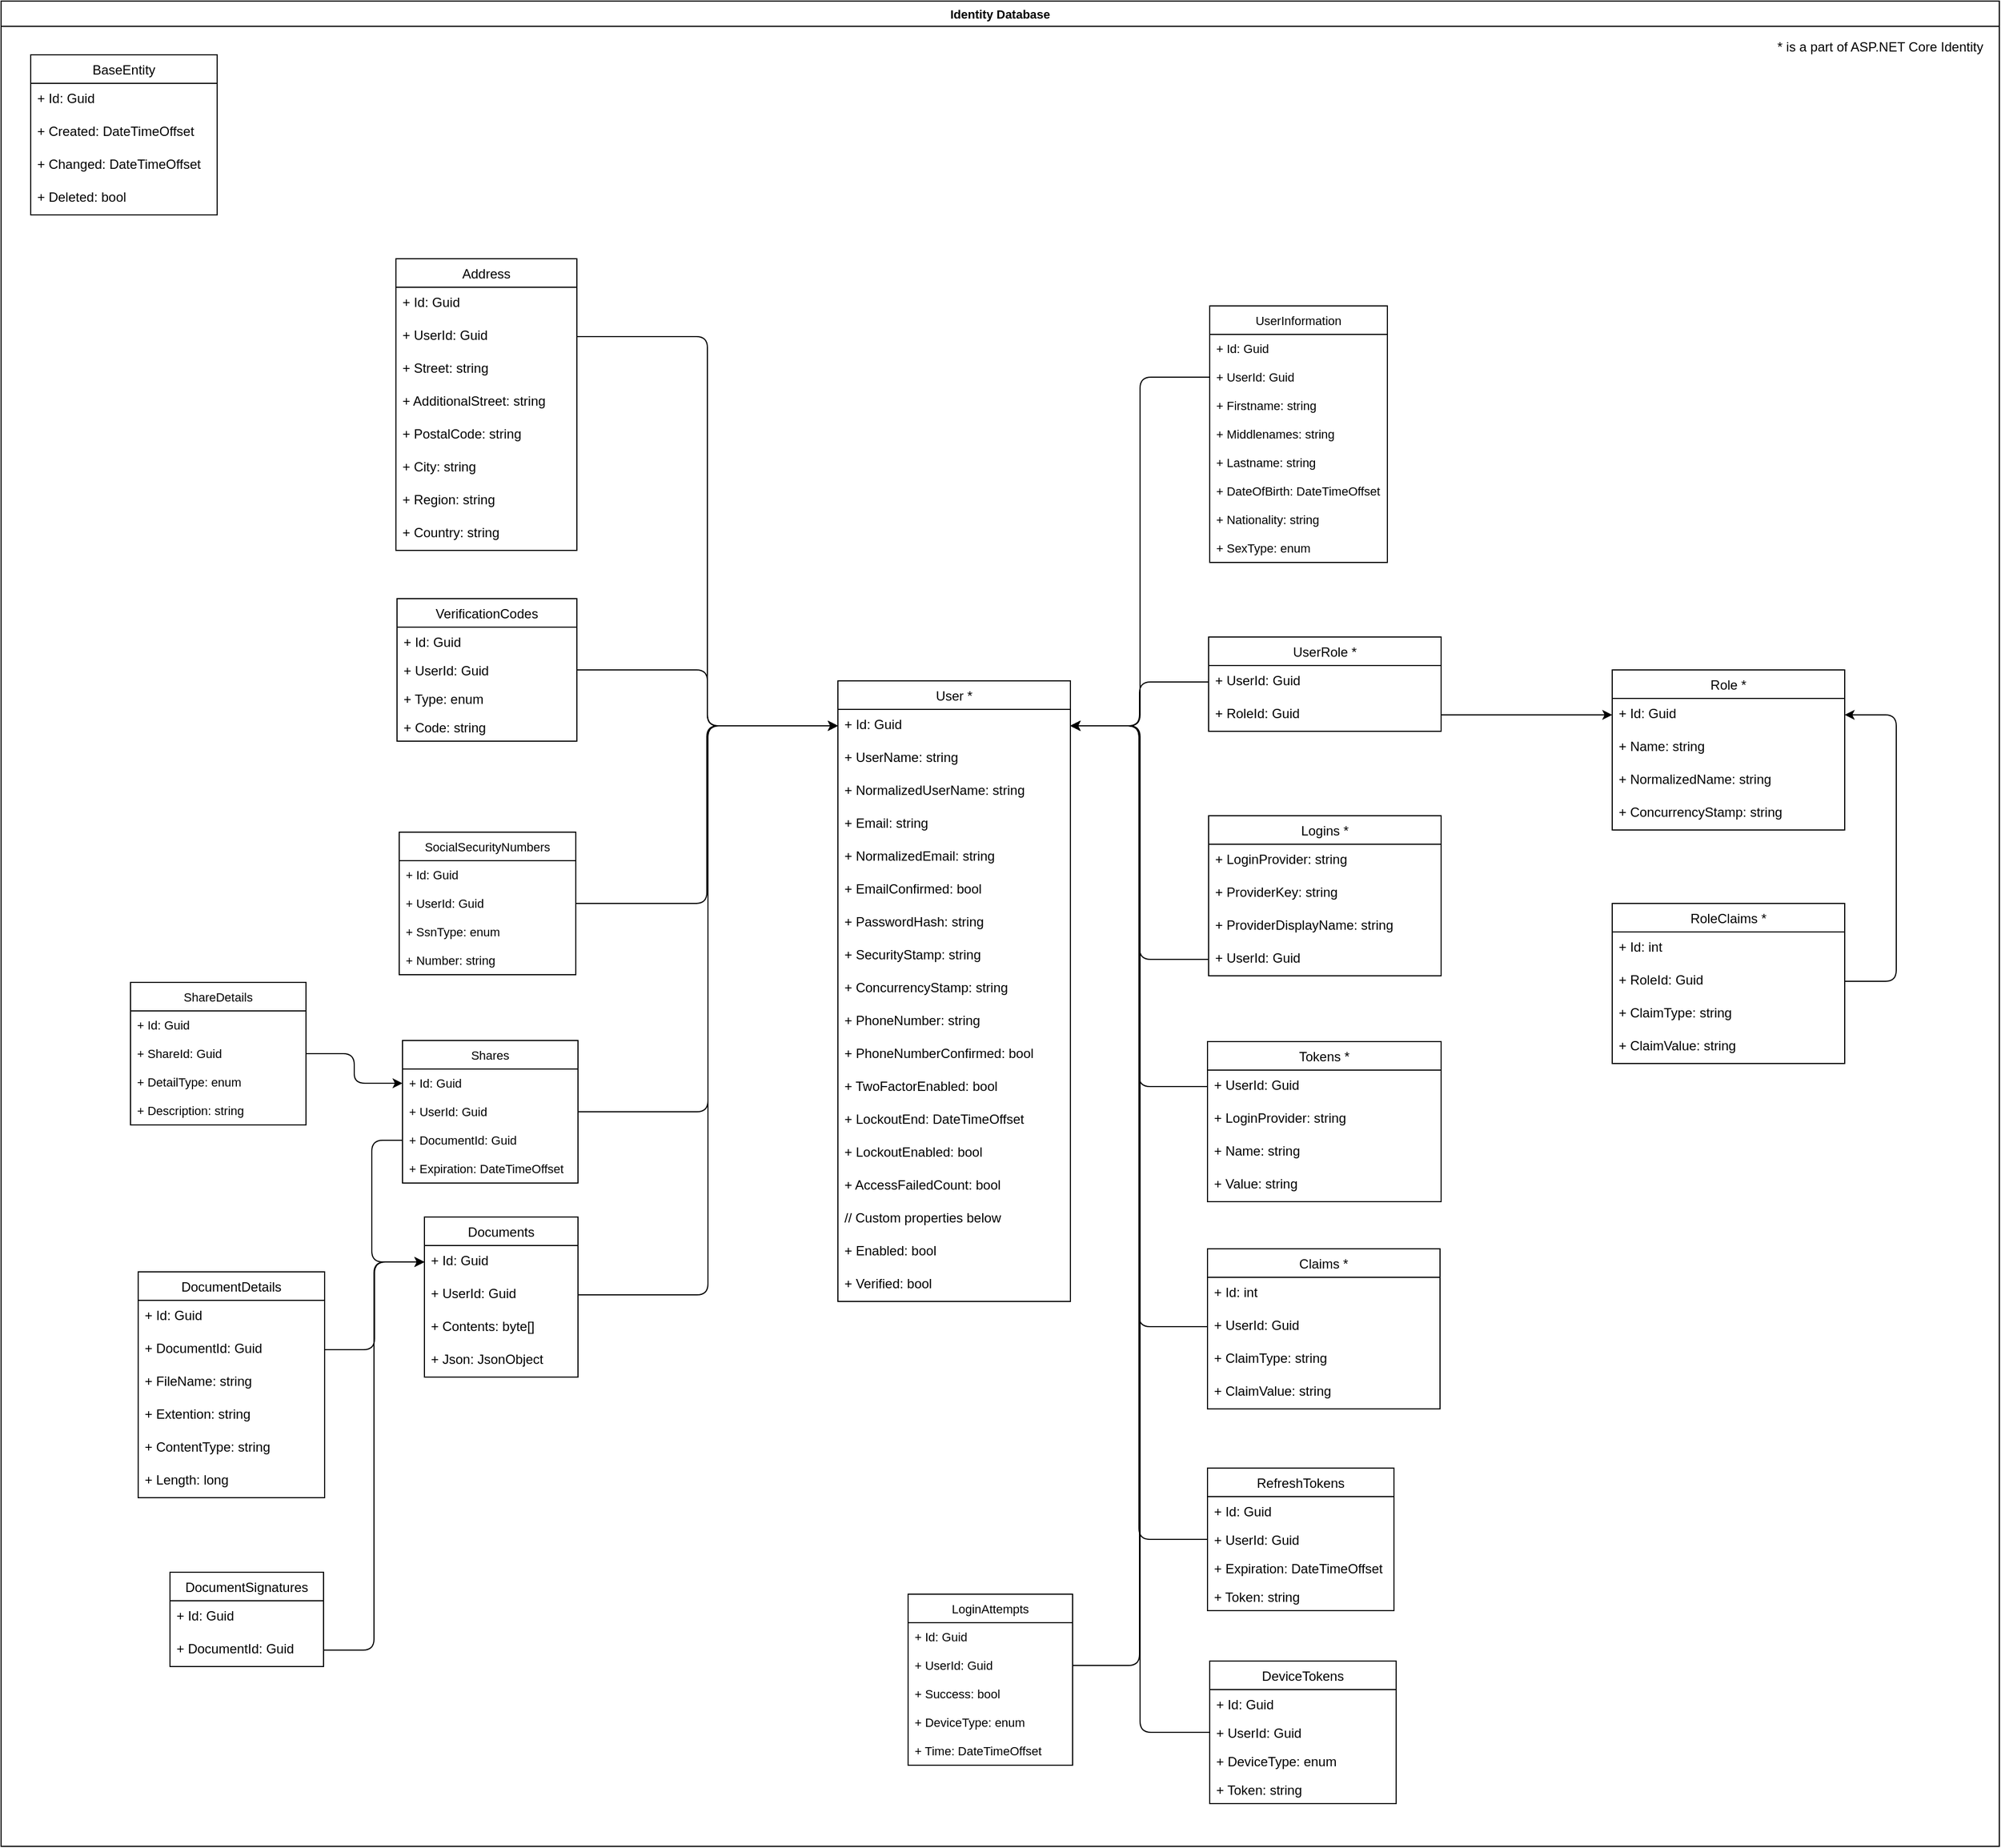 <mxfile pages="3">
    <diagram id="woqifiTdC7azNpl11sqe" name="Identity Database">
        <mxGraphModel dx="6567" dy="-2882" grid="0" gridSize="10" guides="0" tooltips="0" connect="1" arrows="1" fold="1" page="0" pageScale="1" pageWidth="850" pageHeight="1100" math="0" shadow="0">
            <root>
                <mxCell id="DVVCRubVFy9-jVu2xRqT-0"/>
                <mxCell id="DVVCRubVFy9-jVu2xRqT-1" parent="DVVCRubVFy9-jVu2xRqT-0"/>
                <mxCell id="6lLHNWrCiKYkvcWKfaWd-0" value="Identity Database" style="swimlane;labelBackgroundColor=none;fontSize=11;startSize=23;" parent="DVVCRubVFy9-jVu2xRqT-1" vertex="1">
                    <mxGeometry x="-4645" y="4017" width="1822" height="1683" as="geometry">
                        <mxRectangle x="-130" y="230" width="90" height="30" as="alternateBounds"/>
                    </mxGeometry>
                </mxCell>
                <mxCell id="6lLHNWrCiKYkvcWKfaWd-1" value="User *" style="swimlane;fontStyle=0;childLayout=stackLayout;horizontal=1;startSize=26;fillColor=none;horizontalStack=0;resizeParent=1;resizeParentMax=0;resizeLast=0;collapsible=1;marginBottom=0;" parent="6lLHNWrCiKYkvcWKfaWd-0" vertex="1">
                    <mxGeometry x="763" y="620" width="212" height="566" as="geometry"/>
                </mxCell>
                <mxCell id="6lLHNWrCiKYkvcWKfaWd-2" value="+ Id: Guid" style="text;strokeColor=none;fillColor=none;align=left;verticalAlign=top;spacingLeft=4;spacingRight=4;overflow=hidden;rotatable=0;points=[[0,0.5],[1,0.5]];portConstraint=eastwest;" parent="6lLHNWrCiKYkvcWKfaWd-1" vertex="1">
                    <mxGeometry y="26" width="212" height="30" as="geometry"/>
                </mxCell>
                <mxCell id="6lLHNWrCiKYkvcWKfaWd-3" value="+ UserName: string" style="text;strokeColor=none;fillColor=none;align=left;verticalAlign=top;spacingLeft=4;spacingRight=4;overflow=hidden;rotatable=0;points=[[0,0.5],[1,0.5]];portConstraint=eastwest;" parent="6lLHNWrCiKYkvcWKfaWd-1" vertex="1">
                    <mxGeometry y="56" width="212" height="30" as="geometry"/>
                </mxCell>
                <mxCell id="6lLHNWrCiKYkvcWKfaWd-4" value="+ NormalizedUserName: string" style="text;strokeColor=none;fillColor=none;align=left;verticalAlign=top;spacingLeft=4;spacingRight=4;overflow=hidden;rotatable=0;points=[[0,0.5],[1,0.5]];portConstraint=eastwest;" parent="6lLHNWrCiKYkvcWKfaWd-1" vertex="1">
                    <mxGeometry y="86" width="212" height="30" as="geometry"/>
                </mxCell>
                <mxCell id="6lLHNWrCiKYkvcWKfaWd-5" value="+ Email: string" style="text;strokeColor=none;fillColor=none;align=left;verticalAlign=top;spacingLeft=4;spacingRight=4;overflow=hidden;rotatable=0;points=[[0,0.5],[1,0.5]];portConstraint=eastwest;" parent="6lLHNWrCiKYkvcWKfaWd-1" vertex="1">
                    <mxGeometry y="116" width="212" height="30" as="geometry"/>
                </mxCell>
                <mxCell id="6lLHNWrCiKYkvcWKfaWd-6" value="+ NormalizedEmail: string" style="text;strokeColor=none;fillColor=none;align=left;verticalAlign=top;spacingLeft=4;spacingRight=4;overflow=hidden;rotatable=0;points=[[0,0.5],[1,0.5]];portConstraint=eastwest;" parent="6lLHNWrCiKYkvcWKfaWd-1" vertex="1">
                    <mxGeometry y="146" width="212" height="30" as="geometry"/>
                </mxCell>
                <mxCell id="6lLHNWrCiKYkvcWKfaWd-7" value="+ EmailConfirmed: bool" style="text;strokeColor=none;fillColor=none;align=left;verticalAlign=top;spacingLeft=4;spacingRight=4;overflow=hidden;rotatable=0;points=[[0,0.5],[1,0.5]];portConstraint=eastwest;" parent="6lLHNWrCiKYkvcWKfaWd-1" vertex="1">
                    <mxGeometry y="176" width="212" height="30" as="geometry"/>
                </mxCell>
                <mxCell id="6lLHNWrCiKYkvcWKfaWd-8" value="+ PasswordHash: string" style="text;strokeColor=none;fillColor=none;align=left;verticalAlign=top;spacingLeft=4;spacingRight=4;overflow=hidden;rotatable=0;points=[[0,0.5],[1,0.5]];portConstraint=eastwest;" parent="6lLHNWrCiKYkvcWKfaWd-1" vertex="1">
                    <mxGeometry y="206" width="212" height="30" as="geometry"/>
                </mxCell>
                <mxCell id="6lLHNWrCiKYkvcWKfaWd-9" value="+ SecurityStamp: string" style="text;strokeColor=none;fillColor=none;align=left;verticalAlign=top;spacingLeft=4;spacingRight=4;overflow=hidden;rotatable=0;points=[[0,0.5],[1,0.5]];portConstraint=eastwest;" parent="6lLHNWrCiKYkvcWKfaWd-1" vertex="1">
                    <mxGeometry y="236" width="212" height="30" as="geometry"/>
                </mxCell>
                <mxCell id="6lLHNWrCiKYkvcWKfaWd-10" value="+ ConcurrencyStamp: string" style="text;strokeColor=none;fillColor=none;align=left;verticalAlign=top;spacingLeft=4;spacingRight=4;overflow=hidden;rotatable=0;points=[[0,0.5],[1,0.5]];portConstraint=eastwest;" parent="6lLHNWrCiKYkvcWKfaWd-1" vertex="1">
                    <mxGeometry y="266" width="212" height="30" as="geometry"/>
                </mxCell>
                <mxCell id="6lLHNWrCiKYkvcWKfaWd-11" value="+ PhoneNumber: string" style="text;strokeColor=none;fillColor=none;align=left;verticalAlign=top;spacingLeft=4;spacingRight=4;overflow=hidden;rotatable=0;points=[[0,0.5],[1,0.5]];portConstraint=eastwest;" parent="6lLHNWrCiKYkvcWKfaWd-1" vertex="1">
                    <mxGeometry y="296" width="212" height="30" as="geometry"/>
                </mxCell>
                <mxCell id="6lLHNWrCiKYkvcWKfaWd-12" value="+ PhoneNumberConfirmed: bool" style="text;strokeColor=none;fillColor=none;align=left;verticalAlign=top;spacingLeft=4;spacingRight=4;overflow=hidden;rotatable=0;points=[[0,0.5],[1,0.5]];portConstraint=eastwest;" parent="6lLHNWrCiKYkvcWKfaWd-1" vertex="1">
                    <mxGeometry y="326" width="212" height="30" as="geometry"/>
                </mxCell>
                <mxCell id="6lLHNWrCiKYkvcWKfaWd-13" value="+ TwoFactorEnabled: bool" style="text;strokeColor=none;fillColor=none;align=left;verticalAlign=top;spacingLeft=4;spacingRight=4;overflow=hidden;rotatable=0;points=[[0,0.5],[1,0.5]];portConstraint=eastwest;" parent="6lLHNWrCiKYkvcWKfaWd-1" vertex="1">
                    <mxGeometry y="356" width="212" height="30" as="geometry"/>
                </mxCell>
                <mxCell id="6lLHNWrCiKYkvcWKfaWd-14" value="+ LockoutEnd: DateTimeOffset" style="text;strokeColor=none;fillColor=none;align=left;verticalAlign=top;spacingLeft=4;spacingRight=4;overflow=hidden;rotatable=0;points=[[0,0.5],[1,0.5]];portConstraint=eastwest;" parent="6lLHNWrCiKYkvcWKfaWd-1" vertex="1">
                    <mxGeometry y="386" width="212" height="30" as="geometry"/>
                </mxCell>
                <mxCell id="6lLHNWrCiKYkvcWKfaWd-15" value="+ LockoutEnabled: bool" style="text;strokeColor=none;fillColor=none;align=left;verticalAlign=top;spacingLeft=4;spacingRight=4;overflow=hidden;rotatable=0;points=[[0,0.5],[1,0.5]];portConstraint=eastwest;" parent="6lLHNWrCiKYkvcWKfaWd-1" vertex="1">
                    <mxGeometry y="416" width="212" height="30" as="geometry"/>
                </mxCell>
                <mxCell id="6lLHNWrCiKYkvcWKfaWd-16" value="+ AccessFailedCount: bool" style="text;strokeColor=none;fillColor=none;align=left;verticalAlign=top;spacingLeft=4;spacingRight=4;overflow=hidden;rotatable=0;points=[[0,0.5],[1,0.5]];portConstraint=eastwest;" parent="6lLHNWrCiKYkvcWKfaWd-1" vertex="1">
                    <mxGeometry y="446" width="212" height="30" as="geometry"/>
                </mxCell>
                <mxCell id="3gLO8hjb9zUodP_ft_81-6" value="// Custom properties below" style="text;strokeColor=none;fillColor=none;align=left;verticalAlign=top;spacingLeft=4;spacingRight=4;overflow=hidden;rotatable=0;points=[[0,0.5],[1,0.5]];portConstraint=eastwest;" parent="6lLHNWrCiKYkvcWKfaWd-1" vertex="1">
                    <mxGeometry y="476" width="212" height="30" as="geometry"/>
                </mxCell>
                <mxCell id="3gLO8hjb9zUodP_ft_81-7" value="+ Enabled: bool " style="text;strokeColor=none;fillColor=none;align=left;verticalAlign=top;spacingLeft=4;spacingRight=4;overflow=hidden;rotatable=0;points=[[0,0.5],[1,0.5]];portConstraint=eastwest;" parent="6lLHNWrCiKYkvcWKfaWd-1" vertex="1">
                    <mxGeometry y="506" width="212" height="30" as="geometry"/>
                </mxCell>
                <mxCell id="3gLO8hjb9zUodP_ft_81-8" value="+ Verified: bool" style="text;strokeColor=none;fillColor=none;align=left;verticalAlign=top;spacingLeft=4;spacingRight=4;overflow=hidden;rotatable=0;points=[[0,0.5],[1,0.5]];portConstraint=eastwest;" parent="6lLHNWrCiKYkvcWKfaWd-1" vertex="1">
                    <mxGeometry y="536" width="212" height="30" as="geometry"/>
                </mxCell>
                <mxCell id="6lLHNWrCiKYkvcWKfaWd-45" style="edgeStyle=orthogonalEdgeStyle;html=1;exitX=0;exitY=0.5;exitDx=0;exitDy=0;entryX=1;entryY=0.5;entryDx=0;entryDy=0;" parent="6lLHNWrCiKYkvcWKfaWd-0" source="6lLHNWrCiKYkvcWKfaWd-18" target="6lLHNWrCiKYkvcWKfaWd-2" edge="1">
                    <mxGeometry relative="1" as="geometry"/>
                </mxCell>
                <mxCell id="6lLHNWrCiKYkvcWKfaWd-48" style="edgeStyle=orthogonalEdgeStyle;html=1;exitX=0;exitY=0.5;exitDx=0;exitDy=0;entryX=1;entryY=0.5;entryDx=0;entryDy=0;" parent="6lLHNWrCiKYkvcWKfaWd-0" source="6lLHNWrCiKYkvcWKfaWd-34" target="6lLHNWrCiKYkvcWKfaWd-2" edge="1">
                    <mxGeometry relative="1" as="geometry"/>
                </mxCell>
                <mxCell id="6lLHNWrCiKYkvcWKfaWd-49" style="edgeStyle=orthogonalEdgeStyle;html=1;exitX=0;exitY=0.5;exitDx=0;exitDy=0;entryX=1;entryY=0.5;entryDx=0;entryDy=0;" parent="6lLHNWrCiKYkvcWKfaWd-0" source="6lLHNWrCiKYkvcWKfaWd-41" target="6lLHNWrCiKYkvcWKfaWd-2" edge="1">
                    <mxGeometry relative="1" as="geometry"/>
                </mxCell>
                <mxCell id="6lLHNWrCiKYkvcWKfaWd-50" style="edgeStyle=orthogonalEdgeStyle;html=1;exitX=0;exitY=0.5;exitDx=0;exitDy=0;entryX=1;entryY=0.5;entryDx=0;entryDy=0;" parent="6lLHNWrCiKYkvcWKfaWd-0" source="6lLHNWrCiKYkvcWKfaWd-37" target="6lLHNWrCiKYkvcWKfaWd-2" edge="1">
                    <mxGeometry relative="1" as="geometry"/>
                </mxCell>
                <mxCell id="6lLHNWrCiKYkvcWKfaWd-51" value="BaseEntity" style="swimlane;fontStyle=0;childLayout=stackLayout;horizontal=1;startSize=26;fillColor=none;horizontalStack=0;resizeParent=1;resizeParentMax=0;resizeLast=0;collapsible=1;marginBottom=0;" parent="6lLHNWrCiKYkvcWKfaWd-0" vertex="1">
                    <mxGeometry x="27" y="49" width="170" height="146" as="geometry"/>
                </mxCell>
                <mxCell id="6lLHNWrCiKYkvcWKfaWd-52" value="+ Id: Guid" style="text;strokeColor=none;fillColor=none;align=left;verticalAlign=top;spacingLeft=4;spacingRight=4;overflow=hidden;rotatable=0;points=[[0,0.5],[1,0.5]];portConstraint=eastwest;" parent="6lLHNWrCiKYkvcWKfaWd-51" vertex="1">
                    <mxGeometry y="26" width="170" height="30" as="geometry"/>
                </mxCell>
                <mxCell id="6lLHNWrCiKYkvcWKfaWd-53" value="+ Created: DateTimeOffset" style="text;strokeColor=none;fillColor=none;align=left;verticalAlign=top;spacingLeft=4;spacingRight=4;overflow=hidden;rotatable=0;points=[[0,0.5],[1,0.5]];portConstraint=eastwest;" parent="6lLHNWrCiKYkvcWKfaWd-51" vertex="1">
                    <mxGeometry y="56" width="170" height="30" as="geometry"/>
                </mxCell>
                <mxCell id="6lLHNWrCiKYkvcWKfaWd-54" value="+ Changed: DateTimeOffset" style="text;strokeColor=none;fillColor=none;align=left;verticalAlign=top;spacingLeft=4;spacingRight=4;overflow=hidden;rotatable=0;points=[[0,0.5],[1,0.5]];portConstraint=eastwest;" parent="6lLHNWrCiKYkvcWKfaWd-51" vertex="1">
                    <mxGeometry y="86" width="170" height="30" as="geometry"/>
                </mxCell>
                <mxCell id="6lLHNWrCiKYkvcWKfaWd-55" value="+ Deleted: bool" style="text;strokeColor=none;fillColor=none;align=left;verticalAlign=top;spacingLeft=4;spacingRight=4;overflow=hidden;rotatable=0;points=[[0,0.5],[1,0.5]];portConstraint=eastwest;" parent="6lLHNWrCiKYkvcWKfaWd-51" vertex="1">
                    <mxGeometry y="116" width="170" height="30" as="geometry"/>
                </mxCell>
                <mxCell id="6lLHNWrCiKYkvcWKfaWd-60" value="Documents" style="swimlane;fontStyle=0;childLayout=stackLayout;horizontal=1;startSize=26;fillColor=none;horizontalStack=0;resizeParent=1;resizeParentMax=0;resizeLast=0;collapsible=1;marginBottom=0;" parent="6lLHNWrCiKYkvcWKfaWd-0" vertex="1">
                    <mxGeometry x="386" y="1109" width="140" height="146" as="geometry"/>
                </mxCell>
                <mxCell id="6lLHNWrCiKYkvcWKfaWd-61" value="+ Id: Guid" style="text;strokeColor=none;fillColor=none;align=left;verticalAlign=top;spacingLeft=4;spacingRight=4;overflow=hidden;rotatable=0;points=[[0,0.5],[1,0.5]];portConstraint=eastwest;" parent="6lLHNWrCiKYkvcWKfaWd-60" vertex="1">
                    <mxGeometry y="26" width="140" height="30" as="geometry"/>
                </mxCell>
                <mxCell id="6lLHNWrCiKYkvcWKfaWd-62" value="+ UserId: Guid" style="text;strokeColor=none;fillColor=none;align=left;verticalAlign=top;spacingLeft=4;spacingRight=4;overflow=hidden;rotatable=0;points=[[0,0.5],[1,0.5]];portConstraint=eastwest;" parent="6lLHNWrCiKYkvcWKfaWd-60" vertex="1">
                    <mxGeometry y="56" width="140" height="30" as="geometry"/>
                </mxCell>
                <mxCell id="6lLHNWrCiKYkvcWKfaWd-63" value="+ Contents: byte[]" style="text;strokeColor=none;fillColor=none;align=left;verticalAlign=top;spacingLeft=4;spacingRight=4;overflow=hidden;rotatable=0;points=[[0,0.5],[1,0.5]];portConstraint=eastwest;" parent="6lLHNWrCiKYkvcWKfaWd-60" vertex="1">
                    <mxGeometry y="86" width="140" height="30" as="geometry"/>
                </mxCell>
                <mxCell id="6lLHNWrCiKYkvcWKfaWd-64" value="+ Json: JsonObject" style="text;strokeColor=none;fillColor=none;align=left;verticalAlign=top;spacingLeft=4;spacingRight=4;overflow=hidden;rotatable=0;points=[[0,0.5],[1,0.5]];portConstraint=eastwest;" parent="6lLHNWrCiKYkvcWKfaWd-60" vertex="1">
                    <mxGeometry y="116" width="140" height="30" as="geometry"/>
                </mxCell>
                <mxCell id="6lLHNWrCiKYkvcWKfaWd-78" value="Address" style="swimlane;fontStyle=0;childLayout=stackLayout;horizontal=1;startSize=26;fillColor=none;horizontalStack=0;resizeParent=1;resizeParentMax=0;resizeLast=0;collapsible=1;marginBottom=0;" parent="6lLHNWrCiKYkvcWKfaWd-0" vertex="1">
                    <mxGeometry x="360" y="235" width="165" height="266" as="geometry"/>
                </mxCell>
                <mxCell id="6lLHNWrCiKYkvcWKfaWd-79" value="+ Id: Guid" style="text;strokeColor=none;fillColor=none;align=left;verticalAlign=top;spacingLeft=4;spacingRight=4;overflow=hidden;rotatable=0;points=[[0,0.5],[1,0.5]];portConstraint=eastwest;" parent="6lLHNWrCiKYkvcWKfaWd-78" vertex="1">
                    <mxGeometry y="26" width="165" height="30" as="geometry"/>
                </mxCell>
                <mxCell id="3gLO8hjb9zUodP_ft_81-0" value="+ UserId: Guid" style="text;strokeColor=none;fillColor=none;align=left;verticalAlign=top;spacingLeft=4;spacingRight=4;overflow=hidden;rotatable=0;points=[[0,0.5],[1,0.5]];portConstraint=eastwest;" parent="6lLHNWrCiKYkvcWKfaWd-78" vertex="1">
                    <mxGeometry y="56" width="165" height="30" as="geometry"/>
                </mxCell>
                <mxCell id="6lLHNWrCiKYkvcWKfaWd-80" value="+ Street: string" style="text;strokeColor=none;fillColor=none;align=left;verticalAlign=top;spacingLeft=4;spacingRight=4;overflow=hidden;rotatable=0;points=[[0,0.5],[1,0.5]];portConstraint=eastwest;" parent="6lLHNWrCiKYkvcWKfaWd-78" vertex="1">
                    <mxGeometry y="86" width="165" height="30" as="geometry"/>
                </mxCell>
                <mxCell id="6lLHNWrCiKYkvcWKfaWd-81" value="+ AdditionalStreet: string" style="text;strokeColor=none;fillColor=none;align=left;verticalAlign=top;spacingLeft=4;spacingRight=4;overflow=hidden;rotatable=0;points=[[0,0.5],[1,0.5]];portConstraint=eastwest;" parent="6lLHNWrCiKYkvcWKfaWd-78" vertex="1">
                    <mxGeometry y="116" width="165" height="30" as="geometry"/>
                </mxCell>
                <mxCell id="6lLHNWrCiKYkvcWKfaWd-82" value="+ PostalCode: string" style="text;strokeColor=none;fillColor=none;align=left;verticalAlign=top;spacingLeft=4;spacingRight=4;overflow=hidden;rotatable=0;points=[[0,0.5],[1,0.5]];portConstraint=eastwest;" parent="6lLHNWrCiKYkvcWKfaWd-78" vertex="1">
                    <mxGeometry y="146" width="165" height="30" as="geometry"/>
                </mxCell>
                <mxCell id="6lLHNWrCiKYkvcWKfaWd-83" value="+ City: string" style="text;strokeColor=none;fillColor=none;align=left;verticalAlign=top;spacingLeft=4;spacingRight=4;overflow=hidden;rotatable=0;points=[[0,0.5],[1,0.5]];portConstraint=eastwest;" parent="6lLHNWrCiKYkvcWKfaWd-78" vertex="1">
                    <mxGeometry y="176" width="165" height="30" as="geometry"/>
                </mxCell>
                <mxCell id="6lLHNWrCiKYkvcWKfaWd-84" value="+ Region: string" style="text;strokeColor=none;fillColor=none;align=left;verticalAlign=top;spacingLeft=4;spacingRight=4;overflow=hidden;rotatable=0;points=[[0,0.5],[1,0.5]];portConstraint=eastwest;" parent="6lLHNWrCiKYkvcWKfaWd-78" vertex="1">
                    <mxGeometry y="206" width="165" height="30" as="geometry"/>
                </mxCell>
                <mxCell id="6lLHNWrCiKYkvcWKfaWd-85" value="+ Country: string" style="text;strokeColor=none;fillColor=none;align=left;verticalAlign=top;spacingLeft=4;spacingRight=4;overflow=hidden;rotatable=0;points=[[0,0.5],[1,0.5]];portConstraint=eastwest;" parent="6lLHNWrCiKYkvcWKfaWd-78" vertex="1">
                    <mxGeometry y="236" width="165" height="30" as="geometry"/>
                </mxCell>
                <mxCell id="6lLHNWrCiKYkvcWKfaWd-86" value="SocialSecurityNumbers" style="swimlane;fontStyle=0;childLayout=stackLayout;horizontal=1;startSize=26;fillColor=none;horizontalStack=0;resizeParent=1;resizeParentMax=0;resizeLast=0;collapsible=1;marginBottom=0;labelBackgroundColor=none;fontSize=11;" parent="6lLHNWrCiKYkvcWKfaWd-0" vertex="1">
                    <mxGeometry x="363" y="758" width="161" height="130" as="geometry">
                        <mxRectangle x="290" y="480" width="80" height="30" as="alternateBounds"/>
                    </mxGeometry>
                </mxCell>
                <mxCell id="6lLHNWrCiKYkvcWKfaWd-87" value="+ Id: Guid" style="text;strokeColor=none;fillColor=none;align=left;verticalAlign=top;spacingLeft=4;spacingRight=4;overflow=hidden;rotatable=0;points=[[0,0.5],[1,0.5]];portConstraint=eastwest;labelBackgroundColor=none;fontSize=11;" parent="6lLHNWrCiKYkvcWKfaWd-86" vertex="1">
                    <mxGeometry y="26" width="161" height="26" as="geometry"/>
                </mxCell>
                <mxCell id="3gLO8hjb9zUodP_ft_81-13" value="+ UserId: Guid" style="text;strokeColor=none;fillColor=none;align=left;verticalAlign=top;spacingLeft=4;spacingRight=4;overflow=hidden;rotatable=0;points=[[0,0.5],[1,0.5]];portConstraint=eastwest;labelBackgroundColor=none;fontSize=11;" parent="6lLHNWrCiKYkvcWKfaWd-86" vertex="1">
                    <mxGeometry y="52" width="161" height="26" as="geometry"/>
                </mxCell>
                <mxCell id="6lLHNWrCiKYkvcWKfaWd-88" value="+ SsnType: enum" style="text;strokeColor=none;fillColor=none;align=left;verticalAlign=top;spacingLeft=4;spacingRight=4;overflow=hidden;rotatable=0;points=[[0,0.5],[1,0.5]];portConstraint=eastwest;labelBackgroundColor=none;fontSize=11;" parent="6lLHNWrCiKYkvcWKfaWd-86" vertex="1">
                    <mxGeometry y="78" width="161" height="26" as="geometry"/>
                </mxCell>
                <mxCell id="6lLHNWrCiKYkvcWKfaWd-89" value="+ Number: string" style="text;strokeColor=none;fillColor=none;align=left;verticalAlign=top;spacingLeft=4;spacingRight=4;overflow=hidden;rotatable=0;points=[[0,0.5],[1,0.5]];portConstraint=eastwest;labelBackgroundColor=none;fontSize=11;" parent="6lLHNWrCiKYkvcWKfaWd-86" vertex="1">
                    <mxGeometry y="104" width="161" height="26" as="geometry"/>
                </mxCell>
                <mxCell id="6lLHNWrCiKYkvcWKfaWd-90" value="Shares" style="swimlane;fontStyle=0;childLayout=stackLayout;horizontal=1;startSize=26;fillColor=none;horizontalStack=0;resizeParent=1;resizeParentMax=0;resizeLast=0;collapsible=1;marginBottom=0;labelBackgroundColor=none;fontSize=11;" parent="6lLHNWrCiKYkvcWKfaWd-0" vertex="1">
                    <mxGeometry x="366" y="948" width="160" height="130" as="geometry"/>
                </mxCell>
                <mxCell id="6lLHNWrCiKYkvcWKfaWd-91" value="+ Id: Guid" style="text;strokeColor=none;fillColor=none;align=left;verticalAlign=top;spacingLeft=4;spacingRight=4;overflow=hidden;rotatable=0;points=[[0,0.5],[1,0.5]];portConstraint=eastwest;labelBackgroundColor=none;fontSize=11;" parent="6lLHNWrCiKYkvcWKfaWd-90" vertex="1">
                    <mxGeometry y="26" width="160" height="26" as="geometry"/>
                </mxCell>
                <mxCell id="IoU-YvOxV3tLs6gQhQZC-1" value="+ UserId: Guid" style="text;strokeColor=none;fillColor=none;align=left;verticalAlign=top;spacingLeft=4;spacingRight=4;overflow=hidden;rotatable=0;points=[[0,0.5],[1,0.5]];portConstraint=eastwest;labelBackgroundColor=none;fontSize=11;" parent="6lLHNWrCiKYkvcWKfaWd-90" vertex="1">
                    <mxGeometry y="52" width="160" height="26" as="geometry"/>
                </mxCell>
                <mxCell id="IoU-YvOxV3tLs6gQhQZC-0" value="+ DocumentId: Guid" style="text;strokeColor=none;fillColor=none;align=left;verticalAlign=top;spacingLeft=4;spacingRight=4;overflow=hidden;rotatable=0;points=[[0,0.5],[1,0.5]];portConstraint=eastwest;labelBackgroundColor=none;fontSize=11;" parent="6lLHNWrCiKYkvcWKfaWd-90" vertex="1">
                    <mxGeometry y="78" width="160" height="26" as="geometry"/>
                </mxCell>
                <mxCell id="6lLHNWrCiKYkvcWKfaWd-92" value="+ Expiration: DateTimeOffset" style="text;strokeColor=none;fillColor=none;align=left;verticalAlign=top;spacingLeft=4;spacingRight=4;overflow=hidden;rotatable=0;points=[[0,0.5],[1,0.5]];portConstraint=eastwest;labelBackgroundColor=none;fontSize=11;" parent="6lLHNWrCiKYkvcWKfaWd-90" vertex="1">
                    <mxGeometry y="104" width="160" height="26" as="geometry"/>
                </mxCell>
                <mxCell id="6lLHNWrCiKYkvcWKfaWd-93" value="ShareDetails" style="swimlane;fontStyle=0;childLayout=stackLayout;horizontal=1;startSize=26;fillColor=none;horizontalStack=0;resizeParent=1;resizeParentMax=0;resizeLast=0;collapsible=1;marginBottom=0;labelBackgroundColor=none;fontSize=11;" parent="6lLHNWrCiKYkvcWKfaWd-0" vertex="1">
                    <mxGeometry x="118" y="895" width="160" height="130" as="geometry"/>
                </mxCell>
                <mxCell id="IoU-YvOxV3tLs6gQhQZC-6" value="+ Id: Guid" style="text;strokeColor=none;fillColor=none;align=left;verticalAlign=top;spacingLeft=4;spacingRight=4;overflow=hidden;rotatable=0;points=[[0,0.5],[1,0.5]];portConstraint=eastwest;labelBackgroundColor=none;fontSize=11;" parent="6lLHNWrCiKYkvcWKfaWd-93" vertex="1">
                    <mxGeometry y="26" width="160" height="26" as="geometry"/>
                </mxCell>
                <mxCell id="6lLHNWrCiKYkvcWKfaWd-94" value="+ ShareId: Guid" style="text;strokeColor=none;fillColor=none;align=left;verticalAlign=top;spacingLeft=4;spacingRight=4;overflow=hidden;rotatable=0;points=[[0,0.5],[1,0.5]];portConstraint=eastwest;labelBackgroundColor=none;fontSize=11;" parent="6lLHNWrCiKYkvcWKfaWd-93" vertex="1">
                    <mxGeometry y="52" width="160" height="26" as="geometry"/>
                </mxCell>
                <mxCell id="6lLHNWrCiKYkvcWKfaWd-95" value="+ DetailType: enum" style="text;strokeColor=none;fillColor=none;align=left;verticalAlign=top;spacingLeft=4;spacingRight=4;overflow=hidden;rotatable=0;points=[[0,0.5],[1,0.5]];portConstraint=eastwest;labelBackgroundColor=none;fontSize=11;" parent="6lLHNWrCiKYkvcWKfaWd-93" vertex="1">
                    <mxGeometry y="78" width="160" height="26" as="geometry"/>
                </mxCell>
                <mxCell id="6lLHNWrCiKYkvcWKfaWd-96" value="+ Description: string" style="text;strokeColor=none;fillColor=none;align=left;verticalAlign=top;spacingLeft=4;spacingRight=4;overflow=hidden;rotatable=0;points=[[0,0.5],[1,0.5]];portConstraint=eastwest;labelBackgroundColor=none;fontSize=11;" parent="6lLHNWrCiKYkvcWKfaWd-93" vertex="1">
                    <mxGeometry y="104" width="160" height="26" as="geometry"/>
                </mxCell>
                <mxCell id="6lLHNWrCiKYkvcWKfaWd-105" value="DocumentSignatures" style="swimlane;fontStyle=0;childLayout=stackLayout;horizontal=1;startSize=26;fillColor=none;horizontalStack=0;resizeParent=1;resizeParentMax=0;resizeLast=0;collapsible=1;marginBottom=0;" parent="6lLHNWrCiKYkvcWKfaWd-0" vertex="1">
                    <mxGeometry x="154" y="1433" width="140" height="86" as="geometry"/>
                </mxCell>
                <mxCell id="6lLHNWrCiKYkvcWKfaWd-106" value="+ Id: Guid" style="text;strokeColor=none;fillColor=none;align=left;verticalAlign=top;spacingLeft=4;spacingRight=4;overflow=hidden;rotatable=0;points=[[0,0.5],[1,0.5]];portConstraint=eastwest;" parent="6lLHNWrCiKYkvcWKfaWd-105" vertex="1">
                    <mxGeometry y="26" width="140" height="30" as="geometry"/>
                </mxCell>
                <mxCell id="IoU-YvOxV3tLs6gQhQZC-12" value="+ DocumentId: Guid" style="text;strokeColor=none;fillColor=none;align=left;verticalAlign=top;spacingLeft=4;spacingRight=4;overflow=hidden;rotatable=0;points=[[0,0.5],[1,0.5]];portConstraint=eastwest;" parent="6lLHNWrCiKYkvcWKfaWd-105" vertex="1">
                    <mxGeometry y="56" width="140" height="30" as="geometry"/>
                </mxCell>
                <mxCell id="6lLHNWrCiKYkvcWKfaWd-107" value="DocumentDetails" style="swimlane;fontStyle=0;childLayout=stackLayout;horizontal=1;startSize=26;fillColor=none;horizontalStack=0;resizeParent=1;resizeParentMax=0;resizeLast=0;collapsible=1;marginBottom=0;" parent="6lLHNWrCiKYkvcWKfaWd-0" vertex="1">
                    <mxGeometry x="125" y="1159" width="170" height="206" as="geometry"/>
                </mxCell>
                <mxCell id="IoU-YvOxV3tLs6gQhQZC-11" value="+ Id: Guid" style="text;strokeColor=none;fillColor=none;align=left;verticalAlign=top;spacingLeft=4;spacingRight=4;overflow=hidden;rotatable=0;points=[[0,0.5],[1,0.5]];portConstraint=eastwest;" parent="6lLHNWrCiKYkvcWKfaWd-107" vertex="1">
                    <mxGeometry y="26" width="170" height="30" as="geometry"/>
                </mxCell>
                <mxCell id="6lLHNWrCiKYkvcWKfaWd-108" value="+ DocumentId: Guid" style="text;strokeColor=none;fillColor=none;align=left;verticalAlign=top;spacingLeft=4;spacingRight=4;overflow=hidden;rotatable=0;points=[[0,0.5],[1,0.5]];portConstraint=eastwest;" parent="6lLHNWrCiKYkvcWKfaWd-107" vertex="1">
                    <mxGeometry y="56" width="170" height="30" as="geometry"/>
                </mxCell>
                <mxCell id="6lLHNWrCiKYkvcWKfaWd-109" value="+ FileName: string" style="text;strokeColor=none;fillColor=none;align=left;verticalAlign=top;spacingLeft=4;spacingRight=4;overflow=hidden;rotatable=0;points=[[0,0.5],[1,0.5]];portConstraint=eastwest;" parent="6lLHNWrCiKYkvcWKfaWd-107" vertex="1">
                    <mxGeometry y="86" width="170" height="30" as="geometry"/>
                </mxCell>
                <mxCell id="6lLHNWrCiKYkvcWKfaWd-110" value="+ Extention: string" style="text;strokeColor=none;fillColor=none;align=left;verticalAlign=top;spacingLeft=4;spacingRight=4;overflow=hidden;rotatable=0;points=[[0,0.5],[1,0.5]];portConstraint=eastwest;" parent="6lLHNWrCiKYkvcWKfaWd-107" vertex="1">
                    <mxGeometry y="116" width="170" height="30" as="geometry"/>
                </mxCell>
                <mxCell id="6lLHNWrCiKYkvcWKfaWd-111" value="+ ContentType: string" style="text;strokeColor=none;fillColor=none;align=left;verticalAlign=top;spacingLeft=4;spacingRight=4;overflow=hidden;rotatable=0;points=[[0,0.5],[1,0.5]];portConstraint=eastwest;" parent="6lLHNWrCiKYkvcWKfaWd-107" vertex="1">
                    <mxGeometry y="146" width="170" height="30" as="geometry"/>
                </mxCell>
                <mxCell id="6lLHNWrCiKYkvcWKfaWd-112" value="+ Length: long" style="text;strokeColor=none;fillColor=none;align=left;verticalAlign=top;spacingLeft=4;spacingRight=4;overflow=hidden;rotatable=0;points=[[0,0.5],[1,0.5]];portConstraint=eastwest;" parent="6lLHNWrCiKYkvcWKfaWd-107" vertex="1">
                    <mxGeometry y="176" width="170" height="30" as="geometry"/>
                </mxCell>
                <mxCell id="3gLO8hjb9zUodP_ft_81-1" value="VerificationCodes" style="swimlane;fontStyle=0;childLayout=stackLayout;horizontal=1;startSize=26;fillColor=none;horizontalStack=0;resizeParent=1;resizeParentMax=0;resizeLast=0;collapsible=1;marginBottom=0;labelBackgroundColor=none;" parent="6lLHNWrCiKYkvcWKfaWd-0" vertex="1">
                    <mxGeometry x="361" y="545" width="164" height="130" as="geometry"/>
                </mxCell>
                <mxCell id="3gLO8hjb9zUodP_ft_81-5" value="+ Id: Guid" style="text;strokeColor=none;fillColor=none;align=left;verticalAlign=top;spacingLeft=4;spacingRight=4;overflow=hidden;rotatable=0;points=[[0,0.5],[1,0.5]];portConstraint=eastwest;labelBackgroundColor=none;" parent="3gLO8hjb9zUodP_ft_81-1" vertex="1">
                    <mxGeometry y="26" width="164" height="26" as="geometry"/>
                </mxCell>
                <mxCell id="3gLO8hjb9zUodP_ft_81-2" value="+ UserId: Guid" style="text;strokeColor=none;fillColor=none;align=left;verticalAlign=top;spacingLeft=4;spacingRight=4;overflow=hidden;rotatable=0;points=[[0,0.5],[1,0.5]];portConstraint=eastwest;labelBackgroundColor=none;" parent="3gLO8hjb9zUodP_ft_81-1" vertex="1">
                    <mxGeometry y="52" width="164" height="26" as="geometry"/>
                </mxCell>
                <mxCell id="3gLO8hjb9zUodP_ft_81-3" value="+ Type: enum" style="text;strokeColor=none;fillColor=none;align=left;verticalAlign=top;spacingLeft=4;spacingRight=4;overflow=hidden;rotatable=0;points=[[0,0.5],[1,0.5]];portConstraint=eastwest;labelBackgroundColor=none;" parent="3gLO8hjb9zUodP_ft_81-1" vertex="1">
                    <mxGeometry y="78" width="164" height="26" as="geometry"/>
                </mxCell>
                <mxCell id="3gLO8hjb9zUodP_ft_81-4" value="+ Code: string" style="text;strokeColor=none;fillColor=none;align=left;verticalAlign=top;spacingLeft=4;spacingRight=4;overflow=hidden;rotatable=0;points=[[0,0.5],[1,0.5]];portConstraint=eastwest;labelBackgroundColor=none;" parent="3gLO8hjb9zUodP_ft_81-1" vertex="1">
                    <mxGeometry y="104" width="164" height="26" as="geometry"/>
                </mxCell>
                <mxCell id="3gLO8hjb9zUodP_ft_81-9" style="edgeStyle=orthogonalEdgeStyle;html=1;exitX=1;exitY=0.5;exitDx=0;exitDy=0;entryX=0;entryY=0.5;entryDx=0;entryDy=0;" parent="6lLHNWrCiKYkvcWKfaWd-0" source="3gLO8hjb9zUodP_ft_81-0" target="6lLHNWrCiKYkvcWKfaWd-2" edge="1">
                    <mxGeometry relative="1" as="geometry"/>
                </mxCell>
                <mxCell id="3gLO8hjb9zUodP_ft_81-10" style="edgeStyle=orthogonalEdgeStyle;html=1;exitX=1;exitY=0.5;exitDx=0;exitDy=0;entryX=0;entryY=0.5;entryDx=0;entryDy=0;" parent="6lLHNWrCiKYkvcWKfaWd-0" source="3gLO8hjb9zUodP_ft_81-2" target="6lLHNWrCiKYkvcWKfaWd-2" edge="1">
                    <mxGeometry relative="1" as="geometry">
                        <mxPoint x="739.529" y="576.176" as="targetPoint"/>
                    </mxGeometry>
                </mxCell>
                <mxCell id="3gLO8hjb9zUodP_ft_81-14" style="edgeStyle=orthogonalEdgeStyle;html=1;exitX=1;exitY=0.5;exitDx=0;exitDy=0;entryX=0;entryY=0.5;entryDx=0;entryDy=0;" parent="6lLHNWrCiKYkvcWKfaWd-0" source="3gLO8hjb9zUodP_ft_81-13" target="6lLHNWrCiKYkvcWKfaWd-2" edge="1">
                    <mxGeometry relative="1" as="geometry"/>
                </mxCell>
                <mxCell id="IoU-YvOxV3tLs6gQhQZC-2" style="edgeStyle=orthogonalEdgeStyle;html=1;exitX=1;exitY=0.5;exitDx=0;exitDy=0;entryX=0;entryY=0.5;entryDx=0;entryDy=0;" parent="6lLHNWrCiKYkvcWKfaWd-0" source="6lLHNWrCiKYkvcWKfaWd-62" target="6lLHNWrCiKYkvcWKfaWd-2" edge="1">
                    <mxGeometry relative="1" as="geometry"/>
                </mxCell>
                <mxCell id="IoU-YvOxV3tLs6gQhQZC-3" style="edgeStyle=orthogonalEdgeStyle;html=1;exitX=1;exitY=0.5;exitDx=0;exitDy=0;entryX=0;entryY=0.5;entryDx=0;entryDy=0;" parent="6lLHNWrCiKYkvcWKfaWd-0" source="IoU-YvOxV3tLs6gQhQZC-1" target="6lLHNWrCiKYkvcWKfaWd-2" edge="1">
                    <mxGeometry relative="1" as="geometry"/>
                </mxCell>
                <mxCell id="IoU-YvOxV3tLs6gQhQZC-5" style="edgeStyle=orthogonalEdgeStyle;html=1;exitX=0;exitY=0.5;exitDx=0;exitDy=0;entryX=0;entryY=0.5;entryDx=0;entryDy=0;" parent="6lLHNWrCiKYkvcWKfaWd-0" source="IoU-YvOxV3tLs6gQhQZC-0" target="6lLHNWrCiKYkvcWKfaWd-61" edge="1">
                    <mxGeometry relative="1" as="geometry">
                        <Array as="points">
                            <mxPoint x="338" y="1039"/>
                            <mxPoint x="338" y="1150"/>
                        </Array>
                    </mxGeometry>
                </mxCell>
                <mxCell id="IoU-YvOxV3tLs6gQhQZC-7" style="edgeStyle=orthogonalEdgeStyle;html=1;exitX=1;exitY=0.5;exitDx=0;exitDy=0;entryX=0;entryY=0.5;entryDx=0;entryDy=0;" parent="6lLHNWrCiKYkvcWKfaWd-0" source="6lLHNWrCiKYkvcWKfaWd-94" target="6lLHNWrCiKYkvcWKfaWd-91" edge="1">
                    <mxGeometry relative="1" as="geometry"/>
                </mxCell>
                <mxCell id="IoU-YvOxV3tLs6gQhQZC-8" style="edgeStyle=orthogonalEdgeStyle;html=1;exitX=1;exitY=0.5;exitDx=0;exitDy=0;entryX=0;entryY=0.5;entryDx=0;entryDy=0;" parent="6lLHNWrCiKYkvcWKfaWd-0" source="6lLHNWrCiKYkvcWKfaWd-108" target="6lLHNWrCiKYkvcWKfaWd-61" edge="1">
                    <mxGeometry relative="1" as="geometry"/>
                </mxCell>
                <mxCell id="IoU-YvOxV3tLs6gQhQZC-10" style="edgeStyle=orthogonalEdgeStyle;html=1;exitX=1;exitY=0.5;exitDx=0;exitDy=0;entryX=0;entryY=0.5;entryDx=0;entryDy=0;" parent="6lLHNWrCiKYkvcWKfaWd-0" source="IoU-YvOxV3tLs6gQhQZC-12" target="6lLHNWrCiKYkvcWKfaWd-61" edge="1">
                    <mxGeometry relative="1" as="geometry"/>
                </mxCell>
                <mxCell id="IoU-YvOxV3tLs6gQhQZC-13" style="edgeStyle=orthogonalEdgeStyle;html=1;exitX=0;exitY=0.5;exitDx=0;exitDy=0;entryX=1;entryY=0.5;entryDx=0;entryDy=0;" parent="6lLHNWrCiKYkvcWKfaWd-0" source="3gLO8hjb9zUodP_ft_81-11" target="6lLHNWrCiKYkvcWKfaWd-2" edge="1">
                    <mxGeometry relative="1" as="geometry"/>
                </mxCell>
                <mxCell id="6lLHNWrCiKYkvcWKfaWd-56" value="RefreshTokens" style="swimlane;fontStyle=0;childLayout=stackLayout;horizontal=1;startSize=26;fillColor=none;horizontalStack=0;resizeParent=1;resizeParentMax=0;resizeLast=0;collapsible=1;marginBottom=0;" parent="6lLHNWrCiKYkvcWKfaWd-0" vertex="1">
                    <mxGeometry x="1100" y="1338" width="170" height="130" as="geometry"/>
                </mxCell>
                <mxCell id="6lLHNWrCiKYkvcWKfaWd-57" value="+ Id: Guid" style="text;strokeColor=none;fillColor=none;align=left;verticalAlign=top;spacingLeft=4;spacingRight=4;overflow=hidden;rotatable=0;points=[[0,0.5],[1,0.5]];portConstraint=eastwest;" parent="6lLHNWrCiKYkvcWKfaWd-56" vertex="1">
                    <mxGeometry y="26" width="170" height="26" as="geometry"/>
                </mxCell>
                <mxCell id="IoU-YvOxV3tLs6gQhQZC-16" value="+ UserId: Guid" style="text;strokeColor=none;fillColor=none;align=left;verticalAlign=top;spacingLeft=4;spacingRight=4;overflow=hidden;rotatable=0;points=[[0,0.5],[1,0.5]];portConstraint=eastwest;" parent="6lLHNWrCiKYkvcWKfaWd-56" vertex="1">
                    <mxGeometry y="52" width="170" height="26" as="geometry"/>
                </mxCell>
                <mxCell id="6lLHNWrCiKYkvcWKfaWd-58" value="+ Expiration: DateTimeOffset" style="text;strokeColor=none;fillColor=none;align=left;verticalAlign=top;spacingLeft=4;spacingRight=4;overflow=hidden;rotatable=0;points=[[0,0.5],[1,0.5]];portConstraint=eastwest;" parent="6lLHNWrCiKYkvcWKfaWd-56" vertex="1">
                    <mxGeometry y="78" width="170" height="26" as="geometry"/>
                </mxCell>
                <mxCell id="6lLHNWrCiKYkvcWKfaWd-59" value="+ Token: string" style="text;strokeColor=none;fillColor=none;align=left;verticalAlign=top;spacingLeft=4;spacingRight=4;overflow=hidden;rotatable=0;points=[[0,0.5],[1,0.5]];portConstraint=eastwest;" parent="6lLHNWrCiKYkvcWKfaWd-56" vertex="1">
                    <mxGeometry y="104" width="170" height="26" as="geometry"/>
                </mxCell>
                <mxCell id="6lLHNWrCiKYkvcWKfaWd-73" value="LoginAttempts" style="swimlane;fontStyle=0;childLayout=stackLayout;horizontal=1;startSize=26;fillColor=none;horizontalStack=0;resizeParent=1;resizeParentMax=0;resizeLast=0;collapsible=1;marginBottom=0;labelBackgroundColor=none;fontSize=11;" parent="6lLHNWrCiKYkvcWKfaWd-0" vertex="1">
                    <mxGeometry x="827" y="1453" width="150" height="156" as="geometry"/>
                </mxCell>
                <mxCell id="6lLHNWrCiKYkvcWKfaWd-74" value="+ Id: Guid" style="text;strokeColor=none;fillColor=none;align=left;verticalAlign=top;spacingLeft=4;spacingRight=4;overflow=hidden;rotatable=0;points=[[0,0.5],[1,0.5]];portConstraint=eastwest;labelBackgroundColor=none;fontSize=11;" parent="6lLHNWrCiKYkvcWKfaWd-73" vertex="1">
                    <mxGeometry y="26" width="150" height="26" as="geometry"/>
                </mxCell>
                <mxCell id="IoU-YvOxV3tLs6gQhQZC-19" value="+ UserId: Guid" style="text;strokeColor=none;fillColor=none;align=left;verticalAlign=top;spacingLeft=4;spacingRight=4;overflow=hidden;rotatable=0;points=[[0,0.5],[1,0.5]];portConstraint=eastwest;labelBackgroundColor=none;fontSize=11;" parent="6lLHNWrCiKYkvcWKfaWd-73" vertex="1">
                    <mxGeometry y="52" width="150" height="26" as="geometry"/>
                </mxCell>
                <mxCell id="6lLHNWrCiKYkvcWKfaWd-75" value="+ Success: bool" style="text;strokeColor=none;fillColor=none;align=left;verticalAlign=top;spacingLeft=4;spacingRight=4;overflow=hidden;rotatable=0;points=[[0,0.5],[1,0.5]];portConstraint=eastwest;labelBackgroundColor=none;fontSize=11;" parent="6lLHNWrCiKYkvcWKfaWd-73" vertex="1">
                    <mxGeometry y="78" width="150" height="26" as="geometry"/>
                </mxCell>
                <mxCell id="6lLHNWrCiKYkvcWKfaWd-76" value="+ DeviceType: enum" style="text;strokeColor=none;fillColor=none;align=left;verticalAlign=top;spacingLeft=4;spacingRight=4;overflow=hidden;rotatable=0;points=[[0,0.5],[1,0.5]];portConstraint=eastwest;labelBackgroundColor=none;fontSize=11;" parent="6lLHNWrCiKYkvcWKfaWd-73" vertex="1">
                    <mxGeometry y="104" width="150" height="26" as="geometry"/>
                </mxCell>
                <mxCell id="6lLHNWrCiKYkvcWKfaWd-77" value="+ Time: DateTimeOffset" style="text;strokeColor=none;fillColor=none;align=left;verticalAlign=top;spacingLeft=4;spacingRight=4;overflow=hidden;rotatable=0;points=[[0,0.5],[1,0.5]];portConstraint=eastwest;labelBackgroundColor=none;fontSize=11;" parent="6lLHNWrCiKYkvcWKfaWd-73" vertex="1">
                    <mxGeometry y="130" width="150" height="26" as="geometry"/>
                </mxCell>
                <mxCell id="6lLHNWrCiKYkvcWKfaWd-113" value="DeviceTokens" style="swimlane;fontStyle=0;childLayout=stackLayout;horizontal=1;startSize=26;fillColor=none;horizontalStack=0;resizeParent=1;resizeParentMax=0;resizeLast=0;collapsible=1;marginBottom=0;" parent="6lLHNWrCiKYkvcWKfaWd-0" vertex="1">
                    <mxGeometry x="1102" y="1514.0" width="170" height="130" as="geometry"/>
                </mxCell>
                <mxCell id="6lLHNWrCiKYkvcWKfaWd-114" value="+ Id: Guid" style="text;strokeColor=none;fillColor=none;align=left;verticalAlign=top;spacingLeft=4;spacingRight=4;overflow=hidden;rotatable=0;points=[[0,0.5],[1,0.5]];portConstraint=eastwest;" parent="6lLHNWrCiKYkvcWKfaWd-113" vertex="1">
                    <mxGeometry y="26" width="170" height="26" as="geometry"/>
                </mxCell>
                <mxCell id="IoU-YvOxV3tLs6gQhQZC-15" value="+ UserId: Guid" style="text;strokeColor=none;fillColor=none;align=left;verticalAlign=top;spacingLeft=4;spacingRight=4;overflow=hidden;rotatable=0;points=[[0,0.5],[1,0.5]];portConstraint=eastwest;" parent="6lLHNWrCiKYkvcWKfaWd-113" vertex="1">
                    <mxGeometry y="52" width="170" height="26" as="geometry"/>
                </mxCell>
                <mxCell id="6lLHNWrCiKYkvcWKfaWd-115" value="+ DeviceType: enum" style="text;strokeColor=none;fillColor=none;align=left;verticalAlign=top;spacingLeft=4;spacingRight=4;overflow=hidden;rotatable=0;points=[[0,0.5],[1,0.5]];portConstraint=eastwest;" parent="6lLHNWrCiKYkvcWKfaWd-113" vertex="1">
                    <mxGeometry y="78" width="170" height="26" as="geometry"/>
                </mxCell>
                <mxCell id="6lLHNWrCiKYkvcWKfaWd-116" value="+ Token: string" style="text;strokeColor=none;fillColor=none;align=left;verticalAlign=top;spacingLeft=4;spacingRight=4;overflow=hidden;rotatable=0;points=[[0,0.5],[1,0.5]];portConstraint=eastwest;" parent="6lLHNWrCiKYkvcWKfaWd-113" vertex="1">
                    <mxGeometry y="104" width="170" height="26" as="geometry"/>
                </mxCell>
                <mxCell id="6lLHNWrCiKYkvcWKfaWd-17" value="UserRole *" style="swimlane;fontStyle=0;childLayout=stackLayout;horizontal=1;startSize=26;fillColor=none;horizontalStack=0;resizeParent=1;resizeParentMax=0;resizeLast=0;collapsible=1;marginBottom=0;" parent="6lLHNWrCiKYkvcWKfaWd-0" vertex="1">
                    <mxGeometry x="1101" y="580" width="212" height="86" as="geometry"/>
                </mxCell>
                <mxCell id="6lLHNWrCiKYkvcWKfaWd-18" value="+ UserId: Guid" style="text;strokeColor=none;fillColor=none;align=left;verticalAlign=top;spacingLeft=4;spacingRight=4;overflow=hidden;rotatable=0;points=[[0,0.5],[1,0.5]];portConstraint=eastwest;" parent="6lLHNWrCiKYkvcWKfaWd-17" vertex="1">
                    <mxGeometry y="26" width="212" height="30" as="geometry"/>
                </mxCell>
                <mxCell id="6lLHNWrCiKYkvcWKfaWd-19" value="+ RoleId: Guid" style="text;strokeColor=none;fillColor=none;align=left;verticalAlign=top;spacingLeft=4;spacingRight=4;overflow=hidden;rotatable=0;points=[[0,0.5],[1,0.5]];portConstraint=eastwest;" parent="6lLHNWrCiKYkvcWKfaWd-17" vertex="1">
                    <mxGeometry y="56" width="212" height="30" as="geometry"/>
                </mxCell>
                <mxCell id="6lLHNWrCiKYkvcWKfaWd-30" value="Logins *" style="swimlane;fontStyle=0;childLayout=stackLayout;horizontal=1;startSize=26;fillColor=none;horizontalStack=0;resizeParent=1;resizeParentMax=0;resizeLast=0;collapsible=1;marginBottom=0;" parent="6lLHNWrCiKYkvcWKfaWd-0" vertex="1">
                    <mxGeometry x="1101" y="743" width="212" height="146" as="geometry"/>
                </mxCell>
                <mxCell id="6lLHNWrCiKYkvcWKfaWd-31" value="+ LoginProvider: string" style="text;strokeColor=none;fillColor=none;align=left;verticalAlign=top;spacingLeft=4;spacingRight=4;overflow=hidden;rotatable=0;points=[[0,0.5],[1,0.5]];portConstraint=eastwest;" parent="6lLHNWrCiKYkvcWKfaWd-30" vertex="1">
                    <mxGeometry y="26" width="212" height="30" as="geometry"/>
                </mxCell>
                <mxCell id="6lLHNWrCiKYkvcWKfaWd-32" value="+ ProviderKey: string" style="text;strokeColor=none;fillColor=none;align=left;verticalAlign=top;spacingLeft=4;spacingRight=4;overflow=hidden;rotatable=0;points=[[0,0.5],[1,0.5]];portConstraint=eastwest;" parent="6lLHNWrCiKYkvcWKfaWd-30" vertex="1">
                    <mxGeometry y="56" width="212" height="30" as="geometry"/>
                </mxCell>
                <mxCell id="6lLHNWrCiKYkvcWKfaWd-33" value="+ ProviderDisplayName: string" style="text;strokeColor=none;fillColor=none;align=left;verticalAlign=top;spacingLeft=4;spacingRight=4;overflow=hidden;rotatable=0;points=[[0,0.5],[1,0.5]];portConstraint=eastwest;" parent="6lLHNWrCiKYkvcWKfaWd-30" vertex="1">
                    <mxGeometry y="86" width="212" height="30" as="geometry"/>
                </mxCell>
                <mxCell id="6lLHNWrCiKYkvcWKfaWd-34" value="+ UserId: Guid" style="text;strokeColor=none;fillColor=none;align=left;verticalAlign=top;spacingLeft=4;spacingRight=4;overflow=hidden;rotatable=0;points=[[0,0.5],[1,0.5]];portConstraint=eastwest;" parent="6lLHNWrCiKYkvcWKfaWd-30" vertex="1">
                    <mxGeometry y="116" width="212" height="30" as="geometry"/>
                </mxCell>
                <mxCell id="6lLHNWrCiKYkvcWKfaWd-35" value="Claims *" style="swimlane;fontStyle=0;childLayout=stackLayout;horizontal=1;startSize=26;fillColor=none;horizontalStack=0;resizeParent=1;resizeParentMax=0;resizeLast=0;collapsible=1;marginBottom=0;" parent="6lLHNWrCiKYkvcWKfaWd-0" vertex="1">
                    <mxGeometry x="1100" y="1138" width="212" height="146" as="geometry"/>
                </mxCell>
                <mxCell id="6lLHNWrCiKYkvcWKfaWd-36" value="+ Id: int" style="text;strokeColor=none;fillColor=none;align=left;verticalAlign=top;spacingLeft=4;spacingRight=4;overflow=hidden;rotatable=0;points=[[0,0.5],[1,0.5]];portConstraint=eastwest;" parent="6lLHNWrCiKYkvcWKfaWd-35" vertex="1">
                    <mxGeometry y="26" width="212" height="30" as="geometry"/>
                </mxCell>
                <mxCell id="6lLHNWrCiKYkvcWKfaWd-37" value="+ UserId: Guid" style="text;strokeColor=none;fillColor=none;align=left;verticalAlign=top;spacingLeft=4;spacingRight=4;overflow=hidden;rotatable=0;points=[[0,0.5],[1,0.5]];portConstraint=eastwest;" parent="6lLHNWrCiKYkvcWKfaWd-35" vertex="1">
                    <mxGeometry y="56" width="212" height="30" as="geometry"/>
                </mxCell>
                <mxCell id="6lLHNWrCiKYkvcWKfaWd-38" value="+ ClaimType: string" style="text;strokeColor=none;fillColor=none;align=left;verticalAlign=top;spacingLeft=4;spacingRight=4;overflow=hidden;rotatable=0;points=[[0,0.5],[1,0.5]];portConstraint=eastwest;" parent="6lLHNWrCiKYkvcWKfaWd-35" vertex="1">
                    <mxGeometry y="86" width="212" height="30" as="geometry"/>
                </mxCell>
                <mxCell id="6lLHNWrCiKYkvcWKfaWd-39" value="+ ClaimValue: string" style="text;strokeColor=none;fillColor=none;align=left;verticalAlign=top;spacingLeft=4;spacingRight=4;overflow=hidden;rotatable=0;points=[[0,0.5],[1,0.5]];portConstraint=eastwest;" parent="6lLHNWrCiKYkvcWKfaWd-35" vertex="1">
                    <mxGeometry y="116" width="212" height="30" as="geometry"/>
                </mxCell>
                <mxCell id="6lLHNWrCiKYkvcWKfaWd-40" value="Tokens *" style="swimlane;fontStyle=0;childLayout=stackLayout;horizontal=1;startSize=26;fillColor=none;horizontalStack=0;resizeParent=1;resizeParentMax=0;resizeLast=0;collapsible=1;marginBottom=0;" parent="6lLHNWrCiKYkvcWKfaWd-0" vertex="1">
                    <mxGeometry x="1100" y="949" width="213" height="146" as="geometry"/>
                </mxCell>
                <mxCell id="6lLHNWrCiKYkvcWKfaWd-41" value="+ UserId: Guid" style="text;strokeColor=none;fillColor=none;align=left;verticalAlign=top;spacingLeft=4;spacingRight=4;overflow=hidden;rotatable=0;points=[[0,0.5],[1,0.5]];portConstraint=eastwest;" parent="6lLHNWrCiKYkvcWKfaWd-40" vertex="1">
                    <mxGeometry y="26" width="213" height="30" as="geometry"/>
                </mxCell>
                <mxCell id="6lLHNWrCiKYkvcWKfaWd-42" value="+ LoginProvider: string" style="text;strokeColor=none;fillColor=none;align=left;verticalAlign=top;spacingLeft=4;spacingRight=4;overflow=hidden;rotatable=0;points=[[0,0.5],[1,0.5]];portConstraint=eastwest;" parent="6lLHNWrCiKYkvcWKfaWd-40" vertex="1">
                    <mxGeometry y="56" width="213" height="30" as="geometry"/>
                </mxCell>
                <mxCell id="6lLHNWrCiKYkvcWKfaWd-43" value="+ Name: string" style="text;strokeColor=none;fillColor=none;align=left;verticalAlign=top;spacingLeft=4;spacingRight=4;overflow=hidden;rotatable=0;points=[[0,0.5],[1,0.5]];portConstraint=eastwest;" parent="6lLHNWrCiKYkvcWKfaWd-40" vertex="1">
                    <mxGeometry y="86" width="213" height="30" as="geometry"/>
                </mxCell>
                <mxCell id="6lLHNWrCiKYkvcWKfaWd-44" value="+ Value: string" style="text;strokeColor=none;fillColor=none;align=left;verticalAlign=top;spacingLeft=4;spacingRight=4;overflow=hidden;rotatable=0;points=[[0,0.5],[1,0.5]];portConstraint=eastwest;" parent="6lLHNWrCiKYkvcWKfaWd-40" vertex="1">
                    <mxGeometry y="116" width="213" height="30" as="geometry"/>
                </mxCell>
                <mxCell id="6lLHNWrCiKYkvcWKfaWd-97" value="UserInformation" style="swimlane;fontStyle=0;childLayout=stackLayout;horizontal=1;startSize=26;fillColor=none;horizontalStack=0;resizeParent=1;resizeParentMax=0;resizeLast=0;collapsible=1;marginBottom=0;labelBackgroundColor=none;fontSize=11;" parent="6lLHNWrCiKYkvcWKfaWd-0" vertex="1">
                    <mxGeometry x="1102" y="278" width="162" height="234" as="geometry">
                        <mxRectangle x="290" y="480" width="80" height="30" as="alternateBounds"/>
                    </mxGeometry>
                </mxCell>
                <mxCell id="6lLHNWrCiKYkvcWKfaWd-98" value="+ Id: Guid" style="text;strokeColor=none;fillColor=none;align=left;verticalAlign=top;spacingLeft=4;spacingRight=4;overflow=hidden;rotatable=0;points=[[0,0.5],[1,0.5]];portConstraint=eastwest;labelBackgroundColor=none;fontSize=11;" parent="6lLHNWrCiKYkvcWKfaWd-97" vertex="1">
                    <mxGeometry y="26" width="162" height="26" as="geometry"/>
                </mxCell>
                <mxCell id="3gLO8hjb9zUodP_ft_81-11" value="+ UserId: Guid" style="text;strokeColor=none;fillColor=none;align=left;verticalAlign=top;spacingLeft=4;spacingRight=4;overflow=hidden;rotatable=0;points=[[0,0.5],[1,0.5]];portConstraint=eastwest;labelBackgroundColor=none;fontSize=11;" parent="6lLHNWrCiKYkvcWKfaWd-97" vertex="1">
                    <mxGeometry y="52" width="162" height="26" as="geometry"/>
                </mxCell>
                <mxCell id="6lLHNWrCiKYkvcWKfaWd-99" value="+ Firstname: string" style="text;strokeColor=none;fillColor=none;align=left;verticalAlign=top;spacingLeft=4;spacingRight=4;overflow=hidden;rotatable=0;points=[[0,0.5],[1,0.5]];portConstraint=eastwest;labelBackgroundColor=none;fontSize=11;" parent="6lLHNWrCiKYkvcWKfaWd-97" vertex="1">
                    <mxGeometry y="78" width="162" height="26" as="geometry"/>
                </mxCell>
                <mxCell id="6lLHNWrCiKYkvcWKfaWd-100" value="+ Middlenames: string" style="text;strokeColor=none;fillColor=none;align=left;verticalAlign=top;spacingLeft=4;spacingRight=4;overflow=hidden;rotatable=0;points=[[0,0.5],[1,0.5]];portConstraint=eastwest;labelBackgroundColor=none;fontSize=11;" parent="6lLHNWrCiKYkvcWKfaWd-97" vertex="1">
                    <mxGeometry y="104" width="162" height="26" as="geometry"/>
                </mxCell>
                <mxCell id="6lLHNWrCiKYkvcWKfaWd-101" value="+ Lastname: string" style="text;strokeColor=none;fillColor=none;align=left;verticalAlign=top;spacingLeft=4;spacingRight=4;overflow=hidden;rotatable=0;points=[[0,0.5],[1,0.5]];portConstraint=eastwest;labelBackgroundColor=none;fontSize=11;" parent="6lLHNWrCiKYkvcWKfaWd-97" vertex="1">
                    <mxGeometry y="130" width="162" height="26" as="geometry"/>
                </mxCell>
                <mxCell id="6lLHNWrCiKYkvcWKfaWd-102" value="+ DateOfBirth: DateTimeOffset" style="text;strokeColor=none;fillColor=none;align=left;verticalAlign=top;spacingLeft=4;spacingRight=4;overflow=hidden;rotatable=0;points=[[0,0.5],[1,0.5]];portConstraint=eastwest;labelBackgroundColor=none;fontSize=11;" parent="6lLHNWrCiKYkvcWKfaWd-97" vertex="1">
                    <mxGeometry y="156" width="162" height="26" as="geometry"/>
                </mxCell>
                <mxCell id="6lLHNWrCiKYkvcWKfaWd-103" value="+ Nationality: string" style="text;strokeColor=none;fillColor=none;align=left;verticalAlign=top;spacingLeft=4;spacingRight=4;overflow=hidden;rotatable=0;points=[[0,0.5],[1,0.5]];portConstraint=eastwest;labelBackgroundColor=none;fontSize=11;" parent="6lLHNWrCiKYkvcWKfaWd-97" vertex="1">
                    <mxGeometry y="182" width="162" height="26" as="geometry"/>
                </mxCell>
                <mxCell id="6lLHNWrCiKYkvcWKfaWd-104" value="+ SexType: enum" style="text;strokeColor=none;fillColor=none;align=left;verticalAlign=top;spacingLeft=4;spacingRight=4;overflow=hidden;rotatable=0;points=[[0,0.5],[1,0.5]];portConstraint=eastwest;labelBackgroundColor=none;fontSize=11;" parent="6lLHNWrCiKYkvcWKfaWd-97" vertex="1">
                    <mxGeometry y="208" width="162" height="26" as="geometry"/>
                </mxCell>
                <mxCell id="IoU-YvOxV3tLs6gQhQZC-9" style="edgeStyle=orthogonalEdgeStyle;html=1;exitX=1;exitY=0.5;exitDx=0;exitDy=0;entryX=0;entryY=0.5;entryDx=0;entryDy=0;" parent="6lLHNWrCiKYkvcWKfaWd-0" source="6lLHNWrCiKYkvcWKfaWd-19" target="6lLHNWrCiKYkvcWKfaWd-21" edge="1">
                    <mxGeometry relative="1" as="geometry"/>
                </mxCell>
                <mxCell id="6lLHNWrCiKYkvcWKfaWd-20" value="Role *" style="swimlane;fontStyle=0;childLayout=stackLayout;horizontal=1;startSize=26;fillColor=none;horizontalStack=0;resizeParent=1;resizeParentMax=0;resizeLast=0;collapsible=1;marginBottom=0;" parent="6lLHNWrCiKYkvcWKfaWd-0" vertex="1">
                    <mxGeometry x="1469" y="610" width="212" height="146" as="geometry"/>
                </mxCell>
                <mxCell id="6lLHNWrCiKYkvcWKfaWd-21" value="+ Id: Guid" style="text;strokeColor=none;fillColor=none;align=left;verticalAlign=top;spacingLeft=4;spacingRight=4;overflow=hidden;rotatable=0;points=[[0,0.5],[1,0.5]];portConstraint=eastwest;" parent="6lLHNWrCiKYkvcWKfaWd-20" vertex="1">
                    <mxGeometry y="26" width="212" height="30" as="geometry"/>
                </mxCell>
                <mxCell id="6lLHNWrCiKYkvcWKfaWd-22" value="+ Name: string" style="text;strokeColor=none;fillColor=none;align=left;verticalAlign=top;spacingLeft=4;spacingRight=4;overflow=hidden;rotatable=0;points=[[0,0.5],[1,0.5]];portConstraint=eastwest;" parent="6lLHNWrCiKYkvcWKfaWd-20" vertex="1">
                    <mxGeometry y="56" width="212" height="30" as="geometry"/>
                </mxCell>
                <mxCell id="6lLHNWrCiKYkvcWKfaWd-23" value="+ NormalizedName: string" style="text;strokeColor=none;fillColor=none;align=left;verticalAlign=top;spacingLeft=4;spacingRight=4;overflow=hidden;rotatable=0;points=[[0,0.5],[1,0.5]];portConstraint=eastwest;" parent="6lLHNWrCiKYkvcWKfaWd-20" vertex="1">
                    <mxGeometry y="86" width="212" height="30" as="geometry"/>
                </mxCell>
                <mxCell id="6lLHNWrCiKYkvcWKfaWd-24" value="+ ConcurrencyStamp: string" style="text;strokeColor=none;fillColor=none;align=left;verticalAlign=top;spacingLeft=4;spacingRight=4;overflow=hidden;rotatable=0;points=[[0,0.5],[1,0.5]];portConstraint=eastwest;" parent="6lLHNWrCiKYkvcWKfaWd-20" vertex="1">
                    <mxGeometry y="116" width="212" height="30" as="geometry"/>
                </mxCell>
                <mxCell id="6lLHNWrCiKYkvcWKfaWd-25" value="RoleClaims *" style="swimlane;fontStyle=0;childLayout=stackLayout;horizontal=1;startSize=26;fillColor=none;horizontalStack=0;resizeParent=1;resizeParentMax=0;resizeLast=0;collapsible=1;marginBottom=0;" parent="6lLHNWrCiKYkvcWKfaWd-0" vertex="1">
                    <mxGeometry x="1469" y="823" width="212" height="146" as="geometry"/>
                </mxCell>
                <mxCell id="6lLHNWrCiKYkvcWKfaWd-26" value="+ Id: int" style="text;strokeColor=none;fillColor=none;align=left;verticalAlign=top;spacingLeft=4;spacingRight=4;overflow=hidden;rotatable=0;points=[[0,0.5],[1,0.5]];portConstraint=eastwest;" parent="6lLHNWrCiKYkvcWKfaWd-25" vertex="1">
                    <mxGeometry y="26" width="212" height="30" as="geometry"/>
                </mxCell>
                <mxCell id="6lLHNWrCiKYkvcWKfaWd-27" value="+ RoleId: Guid" style="text;strokeColor=none;fillColor=none;align=left;verticalAlign=top;spacingLeft=4;spacingRight=4;overflow=hidden;rotatable=0;points=[[0,0.5],[1,0.5]];portConstraint=eastwest;" parent="6lLHNWrCiKYkvcWKfaWd-25" vertex="1">
                    <mxGeometry y="56" width="212" height="30" as="geometry"/>
                </mxCell>
                <mxCell id="6lLHNWrCiKYkvcWKfaWd-28" value="+ ClaimType: string" style="text;strokeColor=none;fillColor=none;align=left;verticalAlign=top;spacingLeft=4;spacingRight=4;overflow=hidden;rotatable=0;points=[[0,0.5],[1,0.5]];portConstraint=eastwest;" parent="6lLHNWrCiKYkvcWKfaWd-25" vertex="1">
                    <mxGeometry y="86" width="212" height="30" as="geometry"/>
                </mxCell>
                <mxCell id="6lLHNWrCiKYkvcWKfaWd-29" value="+ ClaimValue: string" style="text;strokeColor=none;fillColor=none;align=left;verticalAlign=top;spacingLeft=4;spacingRight=4;overflow=hidden;rotatable=0;points=[[0,0.5],[1,0.5]];portConstraint=eastwest;" parent="6lLHNWrCiKYkvcWKfaWd-25" vertex="1">
                    <mxGeometry y="116" width="212" height="30" as="geometry"/>
                </mxCell>
                <mxCell id="IoU-YvOxV3tLs6gQhQZC-14" style="edgeStyle=orthogonalEdgeStyle;html=1;exitX=1;exitY=0.5;exitDx=0;exitDy=0;entryX=1;entryY=0.5;entryDx=0;entryDy=0;" parent="6lLHNWrCiKYkvcWKfaWd-0" source="6lLHNWrCiKYkvcWKfaWd-27" target="6lLHNWrCiKYkvcWKfaWd-21" edge="1">
                    <mxGeometry relative="1" as="geometry">
                        <Array as="points">
                            <mxPoint x="1728" y="894"/>
                            <mxPoint x="1728" y="651"/>
                        </Array>
                    </mxGeometry>
                </mxCell>
                <mxCell id="IoU-YvOxV3tLs6gQhQZC-17" style="edgeStyle=orthogonalEdgeStyle;html=1;exitX=0;exitY=0.5;exitDx=0;exitDy=0;entryX=1;entryY=0.5;entryDx=0;entryDy=0;" parent="6lLHNWrCiKYkvcWKfaWd-0" source="IoU-YvOxV3tLs6gQhQZC-15" target="6lLHNWrCiKYkvcWKfaWd-2" edge="1">
                    <mxGeometry relative="1" as="geometry"/>
                </mxCell>
                <mxCell id="IoU-YvOxV3tLs6gQhQZC-18" style="edgeStyle=orthogonalEdgeStyle;html=1;exitX=0;exitY=0.5;exitDx=0;exitDy=0;entryX=1;entryY=0.5;entryDx=0;entryDy=0;" parent="6lLHNWrCiKYkvcWKfaWd-0" source="IoU-YvOxV3tLs6gQhQZC-16" target="6lLHNWrCiKYkvcWKfaWd-2" edge="1">
                    <mxGeometry relative="1" as="geometry"/>
                </mxCell>
                <mxCell id="IoU-YvOxV3tLs6gQhQZC-20" style="edgeStyle=orthogonalEdgeStyle;html=1;exitX=1;exitY=0.5;exitDx=0;exitDy=0;entryX=1;entryY=0.5;entryDx=0;entryDy=0;" parent="6lLHNWrCiKYkvcWKfaWd-0" source="IoU-YvOxV3tLs6gQhQZC-19" target="6lLHNWrCiKYkvcWKfaWd-2" edge="1">
                    <mxGeometry relative="1" as="geometry">
                        <Array as="points">
                            <mxPoint x="1038" y="1518"/>
                            <mxPoint x="1038" y="661"/>
                        </Array>
                    </mxGeometry>
                </mxCell>
                <mxCell id="IoU-YvOxV3tLs6gQhQZC-21" value="* is a part of ASP.NET Core Identity" style="text;html=1;align=center;verticalAlign=middle;resizable=0;points=[];autosize=1;strokeColor=none;fillColor=none;" parent="6lLHNWrCiKYkvcWKfaWd-0" vertex="1">
                    <mxGeometry x="1614" y="33" width="198" height="18" as="geometry"/>
                </mxCell>
            </root>
        </mxGraphModel>
    </diagram>
    <diagram id="RJpzAqvB0PISDjHEcrrV" name="(DEPRECATED)">
        <mxGraphModel dx="4702" dy="-3050" grid="0" gridSize="10" guides="0" tooltips="0" connect="1" arrows="1" fold="1" page="0" pageScale="1" pageWidth="827" pageHeight="1169" math="0" shadow="0">
            <root>
                <mxCell id="sOEx2uQghRQpF68jNQK9-0"/>
                <mxCell id="sOEx2uQghRQpF68jNQK9-1" parent="sOEx2uQghRQpF68jNQK9-0"/>
                <mxCell id="fwIXjtmOYbsDKE2BMgAw-0" value="Database" style="swimlane;labelBackgroundColor=none;fontSize=11;startSize=23;" parent="sOEx2uQghRQpF68jNQK9-1" vertex="1">
                    <mxGeometry x="-2836" y="4260" width="1530" height="930" as="geometry">
                        <mxRectangle x="-130" y="230" width="90" height="30" as="alternateBounds"/>
                    </mxGeometry>
                </mxCell>
                <mxCell id="fwIXjtmOYbsDKE2BMgAw-1" value="BaseEntity" style="swimlane;fontStyle=0;childLayout=stackLayout;horizontal=1;startSize=26;fillColor=none;horizontalStack=0;resizeParent=1;resizeParentMax=0;resizeLast=0;collapsible=1;marginBottom=0;" parent="fwIXjtmOYbsDKE2BMgAw-0" vertex="1">
                    <mxGeometry x="40" y="50" width="170" height="146" as="geometry"/>
                </mxCell>
                <mxCell id="fwIXjtmOYbsDKE2BMgAw-2" value="+ Id: Guid" style="text;strokeColor=none;fillColor=none;align=left;verticalAlign=top;spacingLeft=4;spacingRight=4;overflow=hidden;rotatable=0;points=[[0,0.5],[1,0.5]];portConstraint=eastwest;" parent="fwIXjtmOYbsDKE2BMgAw-1" vertex="1">
                    <mxGeometry y="26" width="170" height="30" as="geometry"/>
                </mxCell>
                <mxCell id="fwIXjtmOYbsDKE2BMgAw-3" value="+ Created: DateTimeOffset" style="text;strokeColor=none;fillColor=none;align=left;verticalAlign=top;spacingLeft=4;spacingRight=4;overflow=hidden;rotatable=0;points=[[0,0.5],[1,0.5]];portConstraint=eastwest;" parent="fwIXjtmOYbsDKE2BMgAw-1" vertex="1">
                    <mxGeometry y="56" width="170" height="30" as="geometry"/>
                </mxCell>
                <mxCell id="fwIXjtmOYbsDKE2BMgAw-4" value="+ Changed: DateTimeOffset" style="text;strokeColor=none;fillColor=none;align=left;verticalAlign=top;spacingLeft=4;spacingRight=4;overflow=hidden;rotatable=0;points=[[0,0.5],[1,0.5]];portConstraint=eastwest;" parent="fwIXjtmOYbsDKE2BMgAw-1" vertex="1">
                    <mxGeometry y="86" width="170" height="30" as="geometry"/>
                </mxCell>
                <mxCell id="fwIXjtmOYbsDKE2BMgAw-5" value="+ Deleted: bool" style="text;strokeColor=none;fillColor=none;align=left;verticalAlign=top;spacingLeft=4;spacingRight=4;overflow=hidden;rotatable=0;points=[[0,0.5],[1,0.5]];portConstraint=eastwest;" parent="fwIXjtmOYbsDKE2BMgAw-1" vertex="1">
                    <mxGeometry y="116" width="170" height="30" as="geometry"/>
                </mxCell>
                <mxCell id="fwIXjtmOYbsDKE2BMgAw-6" value="RefreshToken" style="swimlane;fontStyle=0;childLayout=stackLayout;horizontal=1;startSize=26;fillColor=none;horizontalStack=0;resizeParent=1;resizeParentMax=0;resizeLast=0;collapsible=1;marginBottom=0;" parent="fwIXjtmOYbsDKE2BMgAw-0" vertex="1">
                    <mxGeometry x="339.25" y="617.67" width="170" height="104" as="geometry"/>
                </mxCell>
                <mxCell id="fwIXjtmOYbsDKE2BMgAw-7" value="+ LoginId: Guid" style="text;strokeColor=none;fillColor=none;align=left;verticalAlign=top;spacingLeft=4;spacingRight=4;overflow=hidden;rotatable=0;points=[[0,0.5],[1,0.5]];portConstraint=eastwest;" parent="fwIXjtmOYbsDKE2BMgAw-6" vertex="1">
                    <mxGeometry y="26" width="170" height="26" as="geometry"/>
                </mxCell>
                <mxCell id="fwIXjtmOYbsDKE2BMgAw-8" value="+ Expiration: DateTimeOffset" style="text;strokeColor=none;fillColor=none;align=left;verticalAlign=top;spacingLeft=4;spacingRight=4;overflow=hidden;rotatable=0;points=[[0,0.5],[1,0.5]];portConstraint=eastwest;" parent="fwIXjtmOYbsDKE2BMgAw-6" vertex="1">
                    <mxGeometry y="52" width="170" height="26" as="geometry"/>
                </mxCell>
                <mxCell id="fwIXjtmOYbsDKE2BMgAw-9" value="+ Token: string" style="text;strokeColor=none;fillColor=none;align=left;verticalAlign=top;spacingLeft=4;spacingRight=4;overflow=hidden;rotatable=0;points=[[0,0.5],[1,0.5]];portConstraint=eastwest;" parent="fwIXjtmOYbsDKE2BMgAw-6" vertex="1">
                    <mxGeometry y="78" width="170" height="26" as="geometry"/>
                </mxCell>
                <mxCell id="fwIXjtmOYbsDKE2BMgAw-10" style="rounded=0;jumpSize=8;orthogonalLoop=1;jettySize=auto;html=1;exitX=0;exitY=0.5;exitDx=0;exitDy=0;fontSize=11;startArrow=none;startFill=0;endArrow=diamondThin;endFill=1;startSize=8;endSize=8;strokeWidth=1;entryX=0.993;entryY=0.513;entryDx=0;entryDy=0;entryPerimeter=0;" parent="fwIXjtmOYbsDKE2BMgAw-0" source="fwIXjtmOYbsDKE2BMgAw-18" target="fwIXjtmOYbsDKE2BMgAw-22" edge="1">
                    <mxGeometry relative="1" as="geometry">
                        <mxPoint x="850.25" y="465" as="targetPoint"/>
                    </mxGeometry>
                </mxCell>
                <mxCell id="fwIXjtmOYbsDKE2BMgAw-11" value="0..*" style="edgeLabel;html=1;align=center;verticalAlign=middle;resizable=0;points=[];fontSize=11;labelBackgroundColor=none;" parent="fwIXjtmOYbsDKE2BMgAw-10" vertex="1" connectable="0">
                    <mxGeometry x="-0.988" relative="1" as="geometry">
                        <mxPoint x="-10" y="9" as="offset"/>
                    </mxGeometry>
                </mxCell>
                <mxCell id="fwIXjtmOYbsDKE2BMgAw-12" value="1" style="edgeLabel;html=1;align=center;verticalAlign=middle;resizable=0;points=[];labelBackgroundColor=none;" parent="fwIXjtmOYbsDKE2BMgAw-10" vertex="1" connectable="0">
                    <mxGeometry x="0.963" relative="1" as="geometry">
                        <mxPoint x="1" y="-9" as="offset"/>
                    </mxGeometry>
                </mxCell>
                <mxCell id="fwIXjtmOYbsDKE2BMgAw-13" style="rounded=0;jumpSize=8;orthogonalLoop=1;jettySize=auto;html=1;exitX=0.5;exitY=0;exitDx=0;exitDy=0;entryX=0.54;entryY=1.026;entryDx=0;entryDy=0;fontSize=11;startArrow=diamondThin;startFill=1;endArrow=none;endFill=0;startSize=8;endSize=8;strokeWidth=1;entryPerimeter=0;" parent="fwIXjtmOYbsDKE2BMgAw-0" source="fwIXjtmOYbsDKE2BMgAw-16" target="fwIXjtmOYbsDKE2BMgAw-71" edge="1">
                    <mxGeometry relative="1" as="geometry"/>
                </mxCell>
                <mxCell id="fwIXjtmOYbsDKE2BMgAw-14" value="1..*" style="edgeLabel;html=1;align=center;verticalAlign=middle;resizable=0;points=[];fontSize=11;labelBackgroundColor=none;" parent="fwIXjtmOYbsDKE2BMgAw-13" vertex="1" connectable="0">
                    <mxGeometry x="-0.935" relative="1" as="geometry">
                        <mxPoint x="12" y="-5" as="offset"/>
                    </mxGeometry>
                </mxCell>
                <mxCell id="fwIXjtmOYbsDKE2BMgAw-15" value="0..*" style="edgeLabel;html=1;align=center;verticalAlign=middle;resizable=0;points=[];fontSize=11;labelBackgroundColor=none;" parent="fwIXjtmOYbsDKE2BMgAw-13" vertex="1" connectable="0">
                    <mxGeometry x="0.988" y="1" relative="1" as="geometry">
                        <mxPoint x="12" y="7" as="offset"/>
                    </mxGeometry>
                </mxCell>
                <mxCell id="fwIXjtmOYbsDKE2BMgAw-16" value="Document" style="swimlane;fontStyle=0;childLayout=stackLayout;horizontal=1;startSize=26;fillColor=none;horizontalStack=0;resizeParent=1;resizeParentMax=0;resizeLast=0;collapsible=1;marginBottom=0;" parent="fwIXjtmOYbsDKE2BMgAw-0" vertex="1">
                    <mxGeometry x="1099.75" y="506" width="140" height="116" as="geometry"/>
                </mxCell>
                <mxCell id="fwIXjtmOYbsDKE2BMgAw-17" value="+ AccountId: Guid" style="text;strokeColor=none;fillColor=none;align=left;verticalAlign=top;spacingLeft=4;spacingRight=4;overflow=hidden;rotatable=0;points=[[0,0.5],[1,0.5]];portConstraint=eastwest;" parent="fwIXjtmOYbsDKE2BMgAw-16" vertex="1">
                    <mxGeometry y="26" width="140" height="30" as="geometry"/>
                </mxCell>
                <mxCell id="fwIXjtmOYbsDKE2BMgAw-18" value="+ Contents: byte[]" style="text;strokeColor=none;fillColor=none;align=left;verticalAlign=top;spacingLeft=4;spacingRight=4;overflow=hidden;rotatable=0;points=[[0,0.5],[1,0.5]];portConstraint=eastwest;" parent="fwIXjtmOYbsDKE2BMgAw-16" vertex="1">
                    <mxGeometry y="56" width="140" height="30" as="geometry"/>
                </mxCell>
                <mxCell id="fwIXjtmOYbsDKE2BMgAw-144" value="+ Json: JsonObject" style="text;strokeColor=none;fillColor=none;align=left;verticalAlign=top;spacingLeft=4;spacingRight=4;overflow=hidden;rotatable=0;points=[[0,0.5],[1,0.5]];portConstraint=eastwest;" parent="fwIXjtmOYbsDKE2BMgAw-16" vertex="1">
                    <mxGeometry y="86" width="140" height="30" as="geometry"/>
                </mxCell>
                <mxCell id="fwIXjtmOYbsDKE2BMgAw-20" value="Account" style="swimlane;fontStyle=0;childLayout=stackLayout;horizontal=1;startSize=26;fillColor=none;horizontalStack=0;resizeParent=1;resizeParentMax=0;resizeLast=0;collapsible=1;marginBottom=0;labelBackgroundColor=none;fontSize=11;" parent="fwIXjtmOYbsDKE2BMgAw-0" vertex="1">
                    <mxGeometry x="703.25" y="389.67" width="140" height="104" as="geometry">
                        <mxRectangle x="290" y="480" width="80" height="30" as="alternateBounds"/>
                    </mxGeometry>
                </mxCell>
                <mxCell id="fwIXjtmOYbsDKE2BMgAw-21" value="+ AccountType: enum" style="text;strokeColor=none;fillColor=none;align=left;verticalAlign=top;spacingLeft=4;spacingRight=4;overflow=hidden;rotatable=0;points=[[0,0.5],[1,0.5]];portConstraint=eastwest;labelBackgroundColor=none;fontSize=11;" parent="fwIXjtmOYbsDKE2BMgAw-20" vertex="1">
                    <mxGeometry y="26" width="140" height="26" as="geometry"/>
                </mxCell>
                <mxCell id="fwIXjtmOYbsDKE2BMgAw-22" value="+ Enabled: bool" style="text;strokeColor=none;fillColor=none;align=left;verticalAlign=top;spacingLeft=4;spacingRight=4;overflow=hidden;rotatable=0;points=[[0,0.5],[1,0.5]];portConstraint=eastwest;labelBackgroundColor=none;fontSize=11;" parent="fwIXjtmOYbsDKE2BMgAw-20" vertex="1">
                    <mxGeometry y="52" width="140" height="26" as="geometry"/>
                </mxCell>
                <mxCell id="fwIXjtmOYbsDKE2BMgAw-23" value="+ Verified: bool" style="text;strokeColor=none;fillColor=none;align=left;verticalAlign=top;spacingLeft=4;spacingRight=4;overflow=hidden;rotatable=0;points=[[0,0.5],[1,0.5]];portConstraint=eastwest;labelBackgroundColor=none;fontSize=11;" parent="fwIXjtmOYbsDKE2BMgAw-20" vertex="1">
                    <mxGeometry y="78" width="140" height="26" as="geometry"/>
                </mxCell>
                <mxCell id="fwIXjtmOYbsDKE2BMgAw-24" value="Login" style="swimlane;fontStyle=0;childLayout=stackLayout;horizontal=1;startSize=26;fillColor=none;horizontalStack=0;resizeParent=1;resizeParentMax=0;resizeLast=0;collapsible=1;marginBottom=0;labelBackgroundColor=none;fontSize=11;" parent="fwIXjtmOYbsDKE2BMgAw-0" vertex="1">
                    <mxGeometry x="622.25" y="617.67" width="150" height="104" as="geometry">
                        <mxRectangle x="80" y="480" width="70" height="30" as="alternateBounds"/>
                    </mxGeometry>
                </mxCell>
                <mxCell id="fwIXjtmOYbsDKE2BMgAw-25" value="+ AccountId: Guid" style="text;strokeColor=none;fillColor=none;align=left;verticalAlign=top;spacingLeft=4;spacingRight=4;overflow=hidden;rotatable=0;points=[[0,0.5],[1,0.5]];portConstraint=eastwest;labelBackgroundColor=none;fontSize=11;" parent="fwIXjtmOYbsDKE2BMgAw-24" vertex="1">
                    <mxGeometry y="26" width="150" height="26" as="geometry"/>
                </mxCell>
                <mxCell id="fwIXjtmOYbsDKE2BMgAw-26" value="+ Username: string" style="text;strokeColor=none;fillColor=none;align=left;verticalAlign=top;spacingLeft=4;spacingRight=4;overflow=hidden;rotatable=0;points=[[0,0.5],[1,0.5]];portConstraint=eastwest;labelBackgroundColor=none;fontSize=11;" parent="fwIXjtmOYbsDKE2BMgAw-24" vertex="1">
                    <mxGeometry y="52" width="150" height="26" as="geometry"/>
                </mxCell>
                <mxCell id="fwIXjtmOYbsDKE2BMgAw-27" value="+ Password: string" style="text;strokeColor=none;fillColor=none;align=left;verticalAlign=top;spacingLeft=4;spacingRight=4;overflow=hidden;rotatable=0;points=[[0,0.5],[1,0.5]];portConstraint=eastwest;labelBackgroundColor=none;fontSize=11;" parent="fwIXjtmOYbsDKE2BMgAw-24" vertex="1">
                    <mxGeometry y="78" width="150" height="26" as="geometry"/>
                </mxCell>
                <mxCell id="fwIXjtmOYbsDKE2BMgAw-28" style="rounded=0;jumpSize=8;orthogonalLoop=1;jettySize=auto;html=1;fontSize=11;startArrow=none;startFill=0;endArrow=diamondThin;endFill=1;startSize=8;endSize=8;strokeWidth=1;exitX=0.5;exitY=0;exitDx=0;exitDy=0;entryX=0.25;entryY=1;entryDx=0;entryDy=0;" parent="fwIXjtmOYbsDKE2BMgAw-0" source="fwIXjtmOYbsDKE2BMgAw-24" target="fwIXjtmOYbsDKE2BMgAw-20" edge="1">
                    <mxGeometry relative="1" as="geometry">
                        <mxPoint x="641.25" y="429.67" as="sourcePoint"/>
                        <mxPoint x="715.25" y="526" as="targetPoint"/>
                    </mxGeometry>
                </mxCell>
                <mxCell id="fwIXjtmOYbsDKE2BMgAw-29" value="1" style="edgeLabel;html=1;align=center;verticalAlign=middle;resizable=0;points=[];fontSize=11;labelBackgroundColor=none;" parent="fwIXjtmOYbsDKE2BMgAw-28" vertex="1" connectable="0">
                    <mxGeometry x="-0.836" y="1" relative="1" as="geometry">
                        <mxPoint x="-7" y="4" as="offset"/>
                    </mxGeometry>
                </mxCell>
                <mxCell id="fwIXjtmOYbsDKE2BMgAw-30" value="1" style="edgeLabel;html=1;align=center;verticalAlign=middle;resizable=0;points=[];fontSize=11;labelBackgroundColor=none;" parent="fwIXjtmOYbsDKE2BMgAw-28" vertex="1" connectable="0">
                    <mxGeometry x="0.737" relative="1" as="geometry">
                        <mxPoint x="-4" y="-9" as="offset"/>
                    </mxGeometry>
                </mxCell>
                <mxCell id="fwIXjtmOYbsDKE2BMgAw-31" style="edgeStyle=orthogonalEdgeStyle;rounded=0;jumpSize=8;orthogonalLoop=1;jettySize=auto;html=1;exitX=0.5;exitY=0;exitDx=0;exitDy=0;fontSize=11;startArrow=none;startFill=0;endArrow=diamondThin;endFill=1;startSize=8;endSize=8;strokeWidth=1;entryX=0.5;entryY=1;entryDx=0;entryDy=0;" parent="fwIXjtmOYbsDKE2BMgAw-0" source="fwIXjtmOYbsDKE2BMgAw-34" target="fwIXjtmOYbsDKE2BMgAw-24" edge="1">
                    <mxGeometry relative="1" as="geometry">
                        <mxPoint x="697.583" y="727.67" as="targetPoint"/>
                    </mxGeometry>
                </mxCell>
                <mxCell id="fwIXjtmOYbsDKE2BMgAw-32" value="1" style="edgeLabel;html=1;align=center;verticalAlign=middle;resizable=0;points=[];fontSize=11;labelBackgroundColor=none;" parent="fwIXjtmOYbsDKE2BMgAw-31" vertex="1" connectable="0">
                    <mxGeometry x="0.792" y="2" relative="1" as="geometry">
                        <mxPoint x="-6" y="3" as="offset"/>
                    </mxGeometry>
                </mxCell>
                <mxCell id="fwIXjtmOYbsDKE2BMgAw-33" value="0..*" style="edgeLabel;html=1;align=center;verticalAlign=middle;resizable=0;points=[];fontSize=11;labelBackgroundColor=none;" parent="fwIXjtmOYbsDKE2BMgAw-31" vertex="1" connectable="0">
                    <mxGeometry x="-0.934" relative="1" as="geometry">
                        <mxPoint x="-12" y="-5" as="offset"/>
                    </mxGeometry>
                </mxCell>
                <mxCell id="fwIXjtmOYbsDKE2BMgAw-34" value="LoginDetail" style="swimlane;fontStyle=0;childLayout=stackLayout;horizontal=1;startSize=26;fillColor=none;horizontalStack=0;resizeParent=1;resizeParentMax=0;resizeLast=0;collapsible=1;marginBottom=0;labelBackgroundColor=none;fontSize=11;" parent="fwIXjtmOYbsDKE2BMgAw-0" vertex="1">
                    <mxGeometry x="622.25" y="773.67" width="150" height="130" as="geometry"/>
                </mxCell>
                <mxCell id="fwIXjtmOYbsDKE2BMgAw-35" value="+ LoginId: Guid" style="text;strokeColor=none;fillColor=none;align=left;verticalAlign=top;spacingLeft=4;spacingRight=4;overflow=hidden;rotatable=0;points=[[0,0.5],[1,0.5]];portConstraint=eastwest;labelBackgroundColor=none;fontSize=11;" parent="fwIXjtmOYbsDKE2BMgAw-34" vertex="1">
                    <mxGeometry y="26" width="150" height="26" as="geometry"/>
                </mxCell>
                <mxCell id="fwIXjtmOYbsDKE2BMgAw-36" value="+ Success: bool" style="text;strokeColor=none;fillColor=none;align=left;verticalAlign=top;spacingLeft=4;spacingRight=4;overflow=hidden;rotatable=0;points=[[0,0.5],[1,0.5]];portConstraint=eastwest;labelBackgroundColor=none;fontSize=11;" parent="fwIXjtmOYbsDKE2BMgAw-34" vertex="1">
                    <mxGeometry y="52" width="150" height="26" as="geometry"/>
                </mxCell>
                <mxCell id="fwIXjtmOYbsDKE2BMgAw-37" value="+ DeviceType: enum" style="text;strokeColor=none;fillColor=none;align=left;verticalAlign=top;spacingLeft=4;spacingRight=4;overflow=hidden;rotatable=0;points=[[0,0.5],[1,0.5]];portConstraint=eastwest;labelBackgroundColor=none;fontSize=11;" parent="fwIXjtmOYbsDKE2BMgAw-34" vertex="1">
                    <mxGeometry y="78" width="150" height="26" as="geometry"/>
                </mxCell>
                <mxCell id="fwIXjtmOYbsDKE2BMgAw-38" value="+ Time: DateTimeOffset" style="text;strokeColor=none;fillColor=none;align=left;verticalAlign=top;spacingLeft=4;spacingRight=4;overflow=hidden;rotatable=0;points=[[0,0.5],[1,0.5]];portConstraint=eastwest;labelBackgroundColor=none;fontSize=11;" parent="fwIXjtmOYbsDKE2BMgAw-34" vertex="1">
                    <mxGeometry y="104" width="150" height="26" as="geometry"/>
                </mxCell>
                <mxCell id="fwIXjtmOYbsDKE2BMgAw-39" style="rounded=0;jumpSize=8;orthogonalLoop=1;jettySize=auto;html=1;fontSize=11;startArrow=none;startFill=0;endArrow=diamondThin;endFill=1;startSize=8;endSize=8;strokeWidth=1;exitX=0.25;exitY=1;exitDx=0;exitDy=0;" parent="fwIXjtmOYbsDKE2BMgAw-0" source="fwIXjtmOYbsDKE2BMgAw-79" edge="1">
                    <mxGeometry relative="1" as="geometry">
                        <mxPoint x="860" y="290" as="sourcePoint"/>
                        <mxPoint x="836" y="390" as="targetPoint"/>
                    </mxGeometry>
                </mxCell>
                <mxCell id="fwIXjtmOYbsDKE2BMgAw-40" value="0..1" style="edgeLabel;html=1;align=center;verticalAlign=middle;resizable=0;points=[];fontSize=11;labelBackgroundColor=none;" parent="fwIXjtmOYbsDKE2BMgAw-39" vertex="1" connectable="0">
                    <mxGeometry x="-1" y="-1" relative="1" as="geometry">
                        <mxPoint x="11" y="8" as="offset"/>
                    </mxGeometry>
                </mxCell>
                <mxCell id="fwIXjtmOYbsDKE2BMgAw-41" value="1" style="edgeLabel;html=1;align=center;verticalAlign=middle;resizable=0;points=[];labelBackgroundColor=none;" parent="fwIXjtmOYbsDKE2BMgAw-39" vertex="1" connectable="0">
                    <mxGeometry x="0.951" relative="1" as="geometry">
                        <mxPoint x="-4" y="-12" as="offset"/>
                    </mxGeometry>
                </mxCell>
                <mxCell id="fwIXjtmOYbsDKE2BMgAw-42" style="rounded=0;jumpSize=8;orthogonalLoop=1;jettySize=auto;html=1;exitX=0;exitY=0.5;exitDx=0;exitDy=0;fontSize=11;startArrow=none;startFill=0;endArrow=diamondThin;endFill=1;startSize=8;endSize=8;strokeWidth=1;" parent="fwIXjtmOYbsDKE2BMgAw-0" source="fwIXjtmOYbsDKE2BMgAw-52" edge="1">
                    <mxGeometry relative="1" as="geometry">
                        <mxPoint x="843" y="396" as="targetPoint"/>
                    </mxGeometry>
                </mxCell>
                <mxCell id="fwIXjtmOYbsDKE2BMgAw-43" value="0..1" style="edgeLabel;html=1;align=center;verticalAlign=middle;resizable=0;points=[];fontSize=11;labelBackgroundColor=none;" parent="fwIXjtmOYbsDKE2BMgAw-42" vertex="1" connectable="0">
                    <mxGeometry x="-0.975" relative="1" as="geometry">
                        <mxPoint x="-12" y="-8" as="offset"/>
                    </mxGeometry>
                </mxCell>
                <mxCell id="fwIXjtmOYbsDKE2BMgAw-44" value="1" style="edgeLabel;html=1;align=center;verticalAlign=middle;resizable=0;points=[];labelBackgroundColor=none;" parent="fwIXjtmOYbsDKE2BMgAw-42" vertex="1" connectable="0">
                    <mxGeometry x="0.925" relative="1" as="geometry">
                        <mxPoint y="-9" as="offset"/>
                    </mxGeometry>
                </mxCell>
                <mxCell id="fwIXjtmOYbsDKE2BMgAw-45" value="Address" style="swimlane;fontStyle=0;childLayout=stackLayout;horizontal=1;startSize=26;fillColor=none;horizontalStack=0;resizeParent=1;resizeParentMax=0;resizeLast=0;collapsible=1;marginBottom=0;" parent="fwIXjtmOYbsDKE2BMgAw-0" vertex="1">
                    <mxGeometry x="1032.75" y="98" width="200" height="236" as="geometry"/>
                </mxCell>
                <mxCell id="fwIXjtmOYbsDKE2BMgAw-46" value="+ AccountId: Guid" style="text;strokeColor=none;fillColor=none;align=left;verticalAlign=top;spacingLeft=4;spacingRight=4;overflow=hidden;rotatable=0;points=[[0,0.5],[1,0.5]];portConstraint=eastwest;" parent="fwIXjtmOYbsDKE2BMgAw-45" vertex="1">
                    <mxGeometry y="26" width="200" height="30" as="geometry"/>
                </mxCell>
                <mxCell id="fwIXjtmOYbsDKE2BMgAw-47" value="+ Street: string" style="text;strokeColor=none;fillColor=none;align=left;verticalAlign=top;spacingLeft=4;spacingRight=4;overflow=hidden;rotatable=0;points=[[0,0.5],[1,0.5]];portConstraint=eastwest;" parent="fwIXjtmOYbsDKE2BMgAw-45" vertex="1">
                    <mxGeometry y="56" width="200" height="30" as="geometry"/>
                </mxCell>
                <mxCell id="fwIXjtmOYbsDKE2BMgAw-48" value="+ AdditionalStreet: string" style="text;strokeColor=none;fillColor=none;align=left;verticalAlign=top;spacingLeft=4;spacingRight=4;overflow=hidden;rotatable=0;points=[[0,0.5],[1,0.5]];portConstraint=eastwest;" parent="fwIXjtmOYbsDKE2BMgAw-45" vertex="1">
                    <mxGeometry y="86" width="200" height="30" as="geometry"/>
                </mxCell>
                <mxCell id="fwIXjtmOYbsDKE2BMgAw-49" value="+ PostalCode: string" style="text;strokeColor=none;fillColor=none;align=left;verticalAlign=top;spacingLeft=4;spacingRight=4;overflow=hidden;rotatable=0;points=[[0,0.5],[1,0.5]];portConstraint=eastwest;" parent="fwIXjtmOYbsDKE2BMgAw-45" vertex="1">
                    <mxGeometry y="116" width="200" height="30" as="geometry"/>
                </mxCell>
                <mxCell id="fwIXjtmOYbsDKE2BMgAw-50" value="+ City: string" style="text;strokeColor=none;fillColor=none;align=left;verticalAlign=top;spacingLeft=4;spacingRight=4;overflow=hidden;rotatable=0;points=[[0,0.5],[1,0.5]];portConstraint=eastwest;" parent="fwIXjtmOYbsDKE2BMgAw-45" vertex="1">
                    <mxGeometry y="146" width="200" height="30" as="geometry"/>
                </mxCell>
                <mxCell id="fwIXjtmOYbsDKE2BMgAw-51" value="+ Region: string" style="text;strokeColor=none;fillColor=none;align=left;verticalAlign=top;spacingLeft=4;spacingRight=4;overflow=hidden;rotatable=0;points=[[0,0.5],[1,0.5]];portConstraint=eastwest;" parent="fwIXjtmOYbsDKE2BMgAw-45" vertex="1">
                    <mxGeometry y="176" width="200" height="30" as="geometry"/>
                </mxCell>
                <mxCell id="fwIXjtmOYbsDKE2BMgAw-52" value="+ Country: string" style="text;strokeColor=none;fillColor=none;align=left;verticalAlign=top;spacingLeft=4;spacingRight=4;overflow=hidden;rotatable=0;points=[[0,0.5],[1,0.5]];portConstraint=eastwest;" parent="fwIXjtmOYbsDKE2BMgAw-45" vertex="1">
                    <mxGeometry y="206" width="200" height="30" as="geometry"/>
                </mxCell>
                <mxCell id="fwIXjtmOYbsDKE2BMgAw-53" style="rounded=0;jumpSize=8;orthogonalLoop=1;jettySize=auto;html=1;exitX=0.5;exitY=1;exitDx=0;exitDy=0;fontSize=11;startArrow=none;startFill=0;endArrow=diamondThin;endFill=1;startSize=8;endSize=8;strokeWidth=1;entryX=0.5;entryY=0;entryDx=0;entryDy=0;" parent="fwIXjtmOYbsDKE2BMgAw-0" source="fwIXjtmOYbsDKE2BMgAw-56" target="fwIXjtmOYbsDKE2BMgAw-20" edge="1">
                    <mxGeometry relative="1" as="geometry">
                        <mxPoint x="788.25" y="389" as="targetPoint"/>
                    </mxGeometry>
                </mxCell>
                <mxCell id="fwIXjtmOYbsDKE2BMgAw-54" value="0..*" style="edgeLabel;html=1;align=center;verticalAlign=middle;resizable=0;points=[];fontSize=11;labelBackgroundColor=none;" parent="fwIXjtmOYbsDKE2BMgAw-53" vertex="1" connectable="0">
                    <mxGeometry x="-1" relative="1" as="geometry">
                        <mxPoint x="-11" y="7" as="offset"/>
                    </mxGeometry>
                </mxCell>
                <mxCell id="fwIXjtmOYbsDKE2BMgAw-55" value="1" style="edgeLabel;html=1;align=center;verticalAlign=middle;resizable=0;points=[];" parent="fwIXjtmOYbsDKE2BMgAw-53" vertex="1" connectable="0">
                    <mxGeometry x="0.95" y="-1" relative="1" as="geometry">
                        <mxPoint x="-5" y="-4" as="offset"/>
                    </mxGeometry>
                </mxCell>
                <mxCell id="fwIXjtmOYbsDKE2BMgAw-56" value="SocialSecurityNumber" style="swimlane;fontStyle=0;childLayout=stackLayout;horizontal=1;startSize=26;fillColor=none;horizontalStack=0;resizeParent=1;resizeParentMax=0;resizeLast=0;collapsible=1;marginBottom=0;labelBackgroundColor=none;fontSize=11;" parent="fwIXjtmOYbsDKE2BMgAw-0" vertex="1">
                    <mxGeometry x="672.75" y="82" width="140" height="104" as="geometry">
                        <mxRectangle x="290" y="480" width="80" height="30" as="alternateBounds"/>
                    </mxGeometry>
                </mxCell>
                <mxCell id="fwIXjtmOYbsDKE2BMgAw-57" value="+ AccountId: Guid" style="text;strokeColor=none;fillColor=none;align=left;verticalAlign=top;spacingLeft=4;spacingRight=4;overflow=hidden;rotatable=0;points=[[0,0.5],[1,0.5]];portConstraint=eastwest;labelBackgroundColor=none;fontSize=11;" parent="fwIXjtmOYbsDKE2BMgAw-56" vertex="1">
                    <mxGeometry y="26" width="140" height="26" as="geometry"/>
                </mxCell>
                <mxCell id="fwIXjtmOYbsDKE2BMgAw-58" value="+ SsnType: enum" style="text;strokeColor=none;fillColor=none;align=left;verticalAlign=top;spacingLeft=4;spacingRight=4;overflow=hidden;rotatable=0;points=[[0,0.5],[1,0.5]];portConstraint=eastwest;labelBackgroundColor=none;fontSize=11;" parent="fwIXjtmOYbsDKE2BMgAw-56" vertex="1">
                    <mxGeometry y="52" width="140" height="26" as="geometry"/>
                </mxCell>
                <mxCell id="fwIXjtmOYbsDKE2BMgAw-59" value="+ Number: string" style="text;strokeColor=none;fillColor=none;align=left;verticalAlign=top;spacingLeft=4;spacingRight=4;overflow=hidden;rotatable=0;points=[[0,0.5],[1,0.5]];portConstraint=eastwest;labelBackgroundColor=none;fontSize=11;" parent="fwIXjtmOYbsDKE2BMgAw-56" vertex="1">
                    <mxGeometry y="78" width="140" height="26" as="geometry"/>
                </mxCell>
                <mxCell id="fwIXjtmOYbsDKE2BMgAw-60" style="rounded=0;jumpSize=8;orthogonalLoop=1;jettySize=auto;html=1;exitX=1;exitY=0.5;exitDx=0;exitDy=0;fontSize=11;startArrow=none;startFill=0;endArrow=diamondThin;endFill=1;startSize=8;endSize=8;strokeWidth=1;" parent="fwIXjtmOYbsDKE2BMgAw-0" source="fwIXjtmOYbsDKE2BMgAw-6" edge="1">
                    <mxGeometry relative="1" as="geometry">
                        <mxPoint x="622.25" y="669.551" as="targetPoint"/>
                    </mxGeometry>
                </mxCell>
                <mxCell id="fwIXjtmOYbsDKE2BMgAw-61" value="0..*" style="edgeLabel;html=1;align=center;verticalAlign=middle;resizable=0;points=[];fontSize=11;labelBackgroundColor=none;" parent="fwIXjtmOYbsDKE2BMgAw-60" vertex="1" connectable="0">
                    <mxGeometry x="-0.771" relative="1" as="geometry">
                        <mxPoint x="-2" y="-10" as="offset"/>
                    </mxGeometry>
                </mxCell>
                <mxCell id="fwIXjtmOYbsDKE2BMgAw-62" value="1" style="edgeLabel;html=1;align=center;verticalAlign=middle;resizable=0;points=[];fontSize=11;labelBackgroundColor=none;" parent="fwIXjtmOYbsDKE2BMgAw-60" vertex="1" connectable="0">
                    <mxGeometry x="0.857" relative="1" as="geometry">
                        <mxPoint x="1" y="-12" as="offset"/>
                    </mxGeometry>
                </mxCell>
                <mxCell id="fwIXjtmOYbsDKE2BMgAw-63" style="rounded=0;jumpSize=8;orthogonalLoop=1;jettySize=auto;html=1;exitX=0.8;exitY=0.985;exitDx=0;exitDy=0;fontSize=11;startArrow=none;startFill=0;endArrow=diamondThin;endFill=1;startSize=8;endSize=8;strokeWidth=1;exitPerimeter=0;entryX=0.075;entryY=0;entryDx=0;entryDy=0;entryPerimeter=0;" parent="fwIXjtmOYbsDKE2BMgAw-0" source="fwIXjtmOYbsDKE2BMgAw-120" target="fwIXjtmOYbsDKE2BMgAw-20" edge="1">
                    <mxGeometry relative="1" as="geometry">
                        <mxPoint x="763.25" y="389" as="targetPoint"/>
                        <mxPoint x="636.25" y="275" as="sourcePoint"/>
                    </mxGeometry>
                </mxCell>
                <mxCell id="fwIXjtmOYbsDKE2BMgAw-64" value="1" style="edgeLabel;html=1;align=center;verticalAlign=middle;resizable=0;points=[];labelBackgroundColor=none;" parent="fwIXjtmOYbsDKE2BMgAw-63" vertex="1" connectable="0">
                    <mxGeometry x="0.905" y="1" relative="1" as="geometry">
                        <mxPoint x="5" y="-4" as="offset"/>
                    </mxGeometry>
                </mxCell>
                <mxCell id="fwIXjtmOYbsDKE2BMgAw-65" value="1" style="edgeLabel;html=1;align=center;verticalAlign=middle;resizable=0;points=[];labelBackgroundColor=none;" parent="fwIXjtmOYbsDKE2BMgAw-63" vertex="1" connectable="0">
                    <mxGeometry x="-0.939" y="1" relative="1" as="geometry">
                        <mxPoint x="-8" y="4" as="offset"/>
                    </mxGeometry>
                </mxCell>
                <mxCell id="fwIXjtmOYbsDKE2BMgAw-66" style="rounded=0;jumpSize=8;orthogonalLoop=1;jettySize=auto;html=1;exitX=0;exitY=0.5;exitDx=0;exitDy=0;fontSize=11;startArrow=none;startFill=0;endArrow=diamondThin;endFill=1;startSize=8;endSize=8;strokeWidth=1;entryX=1;entryY=0.5;entryDx=0;entryDy=0;" parent="fwIXjtmOYbsDKE2BMgAw-0" source="fwIXjtmOYbsDKE2BMgAw-70" target="fwIXjtmOYbsDKE2BMgAw-21" edge="1">
                    <mxGeometry relative="1" as="geometry">
                        <mxPoint x="860.25" y="455" as="targetPoint"/>
                    </mxGeometry>
                </mxCell>
                <mxCell id="fwIXjtmOYbsDKE2BMgAw-67" value="0..*" style="edgeLabel;html=1;align=center;verticalAlign=middle;resizable=0;points=[];fontSize=11;labelBackgroundColor=none;" parent="fwIXjtmOYbsDKE2BMgAw-66" vertex="1" connectable="0">
                    <mxGeometry x="-1.0" relative="1" as="geometry">
                        <mxPoint x="-11" y="-8" as="offset"/>
                    </mxGeometry>
                </mxCell>
                <mxCell id="fwIXjtmOYbsDKE2BMgAw-68" value="1" style="edgeLabel;html=1;align=center;verticalAlign=middle;resizable=0;points=[];labelBackgroundColor=none;" parent="fwIXjtmOYbsDKE2BMgAw-66" vertex="1" connectable="0">
                    <mxGeometry x="0.934" y="-1" relative="1" as="geometry">
                        <mxPoint y="-7" as="offset"/>
                    </mxGeometry>
                </mxCell>
                <mxCell id="fwIXjtmOYbsDKE2BMgAw-69" value="Share" style="swimlane;fontStyle=0;childLayout=stackLayout;horizontal=1;startSize=26;fillColor=none;horizontalStack=0;resizeParent=1;resizeParentMax=0;resizeLast=0;collapsible=1;marginBottom=0;labelBackgroundColor=none;fontSize=11;" parent="fwIXjtmOYbsDKE2BMgAw-0" vertex="1">
                    <mxGeometry x="1083.75" y="377.0" width="160" height="78" as="geometry"/>
                </mxCell>
                <mxCell id="fwIXjtmOYbsDKE2BMgAw-70" value="+ AccountId: Guid" style="text;strokeColor=none;fillColor=none;align=left;verticalAlign=top;spacingLeft=4;spacingRight=4;overflow=hidden;rotatable=0;points=[[0,0.5],[1,0.5]];portConstraint=eastwest;labelBackgroundColor=none;fontSize=11;" parent="fwIXjtmOYbsDKE2BMgAw-69" vertex="1">
                    <mxGeometry y="26" width="160" height="26" as="geometry"/>
                </mxCell>
                <mxCell id="fwIXjtmOYbsDKE2BMgAw-71" value="+ Expiration: DateTimeOffset" style="text;strokeColor=none;fillColor=none;align=left;verticalAlign=top;spacingLeft=4;spacingRight=4;overflow=hidden;rotatable=0;points=[[0,0.5],[1,0.5]];portConstraint=eastwest;labelBackgroundColor=none;fontSize=11;" parent="fwIXjtmOYbsDKE2BMgAw-69" vertex="1">
                    <mxGeometry y="52" width="160" height="26" as="geometry"/>
                </mxCell>
                <mxCell id="fwIXjtmOYbsDKE2BMgAw-72" style="edgeStyle=none;rounded=0;orthogonalLoop=1;jettySize=auto;html=1;startArrow=none;startFill=0;endArrow=diamondThin;endFill=1;entryX=1;entryY=0.5;entryDx=0;entryDy=0;exitX=0;exitY=0.5;exitDx=0;exitDy=0;" parent="fwIXjtmOYbsDKE2BMgAw-0" source="fwIXjtmOYbsDKE2BMgAw-77" target="fwIXjtmOYbsDKE2BMgAw-70" edge="1">
                    <mxGeometry relative="1" as="geometry">
                        <mxPoint x="1241.25" y="10" as="sourcePoint"/>
                        <mxPoint x="1131.25" y="140" as="targetPoint"/>
                    </mxGeometry>
                </mxCell>
                <mxCell id="fwIXjtmOYbsDKE2BMgAw-73" value="1" style="edgeLabel;html=1;align=center;verticalAlign=middle;resizable=0;points=[];labelBackgroundColor=none;" parent="fwIXjtmOYbsDKE2BMgAw-72" vertex="1" connectable="0">
                    <mxGeometry x="0.916" relative="1" as="geometry">
                        <mxPoint x="3" y="-13" as="offset"/>
                    </mxGeometry>
                </mxCell>
                <mxCell id="fwIXjtmOYbsDKE2BMgAw-74" value="0..*" style="edgeLabel;html=1;align=center;verticalAlign=middle;resizable=0;points=[];labelBackgroundColor=none;" parent="fwIXjtmOYbsDKE2BMgAw-72" vertex="1" connectable="0">
                    <mxGeometry x="-0.9" relative="1" as="geometry">
                        <mxPoint x="-9" y="-9" as="offset"/>
                    </mxGeometry>
                </mxCell>
                <mxCell id="fwIXjtmOYbsDKE2BMgAw-75" value="ShareDetail" style="swimlane;fontStyle=0;childLayout=stackLayout;horizontal=1;startSize=26;fillColor=none;horizontalStack=0;resizeParent=1;resizeParentMax=0;resizeLast=0;collapsible=1;marginBottom=0;labelBackgroundColor=none;fontSize=11;" parent="fwIXjtmOYbsDKE2BMgAw-0" vertex="1">
                    <mxGeometry x="1292.75" y="304" width="160" height="104" as="geometry"/>
                </mxCell>
                <mxCell id="fwIXjtmOYbsDKE2BMgAw-76" value="+ ShareId: Guid" style="text;strokeColor=none;fillColor=none;align=left;verticalAlign=top;spacingLeft=4;spacingRight=4;overflow=hidden;rotatable=0;points=[[0,0.5],[1,0.5]];portConstraint=eastwest;labelBackgroundColor=none;fontSize=11;" parent="fwIXjtmOYbsDKE2BMgAw-75" vertex="1">
                    <mxGeometry y="26" width="160" height="26" as="geometry"/>
                </mxCell>
                <mxCell id="fwIXjtmOYbsDKE2BMgAw-77" value="+ DetailType: enum" style="text;strokeColor=none;fillColor=none;align=left;verticalAlign=top;spacingLeft=4;spacingRight=4;overflow=hidden;rotatable=0;points=[[0,0.5],[1,0.5]];portConstraint=eastwest;labelBackgroundColor=none;fontSize=11;" parent="fwIXjtmOYbsDKE2BMgAw-75" vertex="1">
                    <mxGeometry y="52" width="160" height="26" as="geometry"/>
                </mxCell>
                <mxCell id="fwIXjtmOYbsDKE2BMgAw-78" value="+ Description: string" style="text;strokeColor=none;fillColor=none;align=left;verticalAlign=top;spacingLeft=4;spacingRight=4;overflow=hidden;rotatable=0;points=[[0,0.5],[1,0.5]];portConstraint=eastwest;labelBackgroundColor=none;fontSize=11;" parent="fwIXjtmOYbsDKE2BMgAw-75" vertex="1">
                    <mxGeometry y="78" width="160" height="26" as="geometry"/>
                </mxCell>
                <mxCell id="fwIXjtmOYbsDKE2BMgAw-79" value="User" style="swimlane;fontStyle=0;childLayout=stackLayout;horizontal=1;startSize=26;fillColor=none;horizontalStack=0;resizeParent=1;resizeParentMax=0;resizeLast=0;collapsible=1;marginBottom=0;labelBackgroundColor=none;fontSize=11;" parent="fwIXjtmOYbsDKE2BMgAw-0" vertex="1">
                    <mxGeometry x="838.75" y="70" width="162" height="208" as="geometry">
                        <mxRectangle x="290" y="480" width="80" height="30" as="alternateBounds"/>
                    </mxGeometry>
                </mxCell>
                <mxCell id="fwIXjtmOYbsDKE2BMgAw-80" value="+ AccountId: Guid" style="text;strokeColor=none;fillColor=none;align=left;verticalAlign=top;spacingLeft=4;spacingRight=4;overflow=hidden;rotatable=0;points=[[0,0.5],[1,0.5]];portConstraint=eastwest;labelBackgroundColor=none;fontSize=11;" parent="fwIXjtmOYbsDKE2BMgAw-79" vertex="1">
                    <mxGeometry y="26" width="162" height="26" as="geometry"/>
                </mxCell>
                <mxCell id="fwIXjtmOYbsDKE2BMgAw-81" value="+ Firstname: string" style="text;strokeColor=none;fillColor=none;align=left;verticalAlign=top;spacingLeft=4;spacingRight=4;overflow=hidden;rotatable=0;points=[[0,0.5],[1,0.5]];portConstraint=eastwest;labelBackgroundColor=none;fontSize=11;" parent="fwIXjtmOYbsDKE2BMgAw-79" vertex="1">
                    <mxGeometry y="52" width="162" height="26" as="geometry"/>
                </mxCell>
                <mxCell id="fwIXjtmOYbsDKE2BMgAw-82" value="+ Middlenames: string" style="text;strokeColor=none;fillColor=none;align=left;verticalAlign=top;spacingLeft=4;spacingRight=4;overflow=hidden;rotatable=0;points=[[0,0.5],[1,0.5]];portConstraint=eastwest;labelBackgroundColor=none;fontSize=11;" parent="fwIXjtmOYbsDKE2BMgAw-79" vertex="1">
                    <mxGeometry y="78" width="162" height="26" as="geometry"/>
                </mxCell>
                <mxCell id="fwIXjtmOYbsDKE2BMgAw-83" value="+ Lastname: string" style="text;strokeColor=none;fillColor=none;align=left;verticalAlign=top;spacingLeft=4;spacingRight=4;overflow=hidden;rotatable=0;points=[[0,0.5],[1,0.5]];portConstraint=eastwest;labelBackgroundColor=none;fontSize=11;" parent="fwIXjtmOYbsDKE2BMgAw-79" vertex="1">
                    <mxGeometry y="104" width="162" height="26" as="geometry"/>
                </mxCell>
                <mxCell id="fwIXjtmOYbsDKE2BMgAw-84" value="+ DateOfBirth: DateTimeOffset" style="text;strokeColor=none;fillColor=none;align=left;verticalAlign=top;spacingLeft=4;spacingRight=4;overflow=hidden;rotatable=0;points=[[0,0.5],[1,0.5]];portConstraint=eastwest;labelBackgroundColor=none;fontSize=11;" parent="fwIXjtmOYbsDKE2BMgAw-79" vertex="1">
                    <mxGeometry y="130" width="162" height="26" as="geometry"/>
                </mxCell>
                <mxCell id="fwIXjtmOYbsDKE2BMgAw-85" value="+ Nationality: string" style="text;strokeColor=none;fillColor=none;align=left;verticalAlign=top;spacingLeft=4;spacingRight=4;overflow=hidden;rotatable=0;points=[[0,0.5],[1,0.5]];portConstraint=eastwest;labelBackgroundColor=none;fontSize=11;" parent="fwIXjtmOYbsDKE2BMgAw-79" vertex="1">
                    <mxGeometry y="156" width="162" height="26" as="geometry"/>
                </mxCell>
                <mxCell id="fwIXjtmOYbsDKE2BMgAw-86" value="+ SexType: enum" style="text;strokeColor=none;fillColor=none;align=left;verticalAlign=top;spacingLeft=4;spacingRight=4;overflow=hidden;rotatable=0;points=[[0,0.5],[1,0.5]];portConstraint=eastwest;labelBackgroundColor=none;fontSize=11;" parent="fwIXjtmOYbsDKE2BMgAw-79" vertex="1">
                    <mxGeometry y="182" width="162" height="26" as="geometry"/>
                </mxCell>
                <mxCell id="fwIXjtmOYbsDKE2BMgAw-87" value="DocumentSignature" style="swimlane;fontStyle=0;childLayout=stackLayout;horizontal=1;startSize=26;fillColor=none;horizontalStack=0;resizeParent=1;resizeParentMax=0;resizeLast=0;collapsible=1;marginBottom=0;" parent="fwIXjtmOYbsDKE2BMgAw-0" vertex="1">
                    <mxGeometry x="1302.75" y="455" width="140" height="56" as="geometry"/>
                </mxCell>
                <mxCell id="fwIXjtmOYbsDKE2BMgAw-88" value="+ DocumentId: Guid" style="text;strokeColor=none;fillColor=none;align=left;verticalAlign=top;spacingLeft=4;spacingRight=4;overflow=hidden;rotatable=0;points=[[0,0.5],[1,0.5]];portConstraint=eastwest;" parent="fwIXjtmOYbsDKE2BMgAw-87" vertex="1">
                    <mxGeometry y="26" width="140" height="30" as="geometry"/>
                </mxCell>
                <mxCell id="fwIXjtmOYbsDKE2BMgAw-89" value="DocumentDetail" style="swimlane;fontStyle=0;childLayout=stackLayout;horizontal=1;startSize=26;fillColor=none;horizontalStack=0;resizeParent=1;resizeParentMax=0;resizeLast=0;collapsible=1;marginBottom=0;" parent="fwIXjtmOYbsDKE2BMgAw-0" vertex="1">
                    <mxGeometry x="1302.75" y="574" width="170" height="176" as="geometry"/>
                </mxCell>
                <mxCell id="fwIXjtmOYbsDKE2BMgAw-90" value="+ DocumentId: Guid" style="text;strokeColor=none;fillColor=none;align=left;verticalAlign=top;spacingLeft=4;spacingRight=4;overflow=hidden;rotatable=0;points=[[0,0.5],[1,0.5]];portConstraint=eastwest;" parent="fwIXjtmOYbsDKE2BMgAw-89" vertex="1">
                    <mxGeometry y="26" width="170" height="30" as="geometry"/>
                </mxCell>
                <mxCell id="fwIXjtmOYbsDKE2BMgAw-91" value="+ FileName: string" style="text;strokeColor=none;fillColor=none;align=left;verticalAlign=top;spacingLeft=4;spacingRight=4;overflow=hidden;rotatable=0;points=[[0,0.5],[1,0.5]];portConstraint=eastwest;" parent="fwIXjtmOYbsDKE2BMgAw-89" vertex="1">
                    <mxGeometry y="56" width="170" height="30" as="geometry"/>
                </mxCell>
                <mxCell id="fwIXjtmOYbsDKE2BMgAw-137" value="+ Extention: string" style="text;strokeColor=none;fillColor=none;align=left;verticalAlign=top;spacingLeft=4;spacingRight=4;overflow=hidden;rotatable=0;points=[[0,0.5],[1,0.5]];portConstraint=eastwest;" parent="fwIXjtmOYbsDKE2BMgAw-89" vertex="1">
                    <mxGeometry y="86" width="170" height="30" as="geometry"/>
                </mxCell>
                <mxCell id="fwIXjtmOYbsDKE2BMgAw-138" value="+ ContentType: string" style="text;strokeColor=none;fillColor=none;align=left;verticalAlign=top;spacingLeft=4;spacingRight=4;overflow=hidden;rotatable=0;points=[[0,0.5],[1,0.5]];portConstraint=eastwest;" parent="fwIXjtmOYbsDKE2BMgAw-89" vertex="1">
                    <mxGeometry y="116" width="170" height="30" as="geometry"/>
                </mxCell>
                <mxCell id="fwIXjtmOYbsDKE2BMgAw-92" value="+ Length: long" style="text;strokeColor=none;fillColor=none;align=left;verticalAlign=top;spacingLeft=4;spacingRight=4;overflow=hidden;rotatable=0;points=[[0,0.5],[1,0.5]];portConstraint=eastwest;" parent="fwIXjtmOYbsDKE2BMgAw-89" vertex="1">
                    <mxGeometry y="146" width="170" height="30" as="geometry"/>
                </mxCell>
                <mxCell id="fwIXjtmOYbsDKE2BMgAw-93" style="edgeStyle=none;rounded=0;orthogonalLoop=1;jettySize=auto;html=1;exitX=1;exitY=0.5;exitDx=0;exitDy=0;entryX=0;entryY=0.5;entryDx=0;entryDy=0;endArrow=none;endFill=0;startArrow=diamondThin;startFill=1;" parent="fwIXjtmOYbsDKE2BMgAw-0" source="fwIXjtmOYbsDKE2BMgAw-17" target="fwIXjtmOYbsDKE2BMgAw-88" edge="1">
                    <mxGeometry relative="1" as="geometry">
                        <mxPoint x="1511.86" y="120" as="targetPoint"/>
                    </mxGeometry>
                </mxCell>
                <mxCell id="fwIXjtmOYbsDKE2BMgAw-94" value="1" style="edgeLabel;html=1;align=center;verticalAlign=middle;resizable=0;points=[];labelBackgroundColor=none;" parent="fwIXjtmOYbsDKE2BMgAw-93" vertex="1" connectable="0">
                    <mxGeometry x="-0.923" relative="1" as="geometry">
                        <mxPoint x="2" y="-11" as="offset"/>
                    </mxGeometry>
                </mxCell>
                <mxCell id="fwIXjtmOYbsDKE2BMgAw-95" value="0..*" style="edgeLabel;html=1;align=center;verticalAlign=middle;resizable=0;points=[];labelBackgroundColor=none;" parent="fwIXjtmOYbsDKE2BMgAw-93" vertex="1" connectable="0">
                    <mxGeometry x="0.706" relative="1" as="geometry">
                        <mxPoint x="-1" y="-15" as="offset"/>
                    </mxGeometry>
                </mxCell>
                <mxCell id="fwIXjtmOYbsDKE2BMgAw-96" style="edgeStyle=none;rounded=0;orthogonalLoop=1;jettySize=auto;html=1;exitX=1;exitY=0.5;exitDx=0;exitDy=0;entryX=-0.003;entryY=0.045;entryDx=0;entryDy=0;endArrow=none;endFill=0;startArrow=diamondThin;startFill=1;entryPerimeter=0;" parent="fwIXjtmOYbsDKE2BMgAw-0" source="fwIXjtmOYbsDKE2BMgAw-18" target="fwIXjtmOYbsDKE2BMgAw-90" edge="1">
                    <mxGeometry relative="1" as="geometry"/>
                </mxCell>
                <mxCell id="fwIXjtmOYbsDKE2BMgAw-97" value="1" style="edgeLabel;html=1;align=center;verticalAlign=middle;resizable=0;points=[];labelBackgroundColor=none;" parent="fwIXjtmOYbsDKE2BMgAw-96" vertex="1" connectable="0">
                    <mxGeometry x="0.993" y="1" relative="1" as="geometry">
                        <mxPoint x="-5" y="-8" as="offset"/>
                    </mxGeometry>
                </mxCell>
                <mxCell id="fwIXjtmOYbsDKE2BMgAw-98" value="1" style="edgeLabel;html=1;align=center;verticalAlign=middle;resizable=0;points=[];labelBackgroundColor=none;" parent="fwIXjtmOYbsDKE2BMgAw-96" vertex="1" connectable="0">
                    <mxGeometry x="-0.977" relative="1" as="geometry">
                        <mxPoint x="3" y="-8" as="offset"/>
                    </mxGeometry>
                </mxCell>
                <mxCell id="fwIXjtmOYbsDKE2BMgAw-99" style="rounded=0;orthogonalLoop=1;jettySize=auto;html=1;exitX=1;exitY=0.5;exitDx=0;exitDy=0;entryX=0;entryY=0.75;entryDx=0;entryDy=0;startArrow=none;startFill=0;endArrow=diamondThin;endFill=1;" parent="fwIXjtmOYbsDKE2BMgAw-0" source="fwIXjtmOYbsDKE2BMgAw-102" target="fwIXjtmOYbsDKE2BMgAw-24" edge="1">
                    <mxGeometry relative="1" as="geometry"/>
                </mxCell>
                <mxCell id="fwIXjtmOYbsDKE2BMgAw-100" value="1" style="edgeLabel;html=1;align=center;verticalAlign=middle;resizable=0;points=[];labelBackgroundColor=none;" parent="fwIXjtmOYbsDKE2BMgAw-99" vertex="1" connectable="0">
                    <mxGeometry x="0.914" relative="1" as="geometry">
                        <mxPoint x="-1" y="-11" as="offset"/>
                    </mxGeometry>
                </mxCell>
                <mxCell id="fwIXjtmOYbsDKE2BMgAw-101" value="0..*" style="edgeLabel;html=1;align=center;verticalAlign=middle;resizable=0;points=[];" parent="fwIXjtmOYbsDKE2BMgAw-99" vertex="1" connectable="0">
                    <mxGeometry x="-0.968" relative="1" as="geometry">
                        <mxPoint x="8" y="7" as="offset"/>
                    </mxGeometry>
                </mxCell>
                <mxCell id="fwIXjtmOYbsDKE2BMgAw-102" value="DeviceToken" style="swimlane;fontStyle=0;childLayout=stackLayout;horizontal=1;startSize=26;fillColor=none;horizontalStack=0;resizeParent=1;resizeParentMax=0;resizeLast=0;collapsible=1;marginBottom=0;" parent="fwIXjtmOYbsDKE2BMgAw-0" vertex="1">
                    <mxGeometry x="339.25" y="740.0" width="170" height="104" as="geometry"/>
                </mxCell>
                <mxCell id="fwIXjtmOYbsDKE2BMgAw-103" value="+ LoginId: Guid" style="text;strokeColor=none;fillColor=none;align=left;verticalAlign=top;spacingLeft=4;spacingRight=4;overflow=hidden;rotatable=0;points=[[0,0.5],[1,0.5]];portConstraint=eastwest;" parent="fwIXjtmOYbsDKE2BMgAw-102" vertex="1">
                    <mxGeometry y="26" width="170" height="26" as="geometry"/>
                </mxCell>
                <mxCell id="fwIXjtmOYbsDKE2BMgAw-104" value="+ DeviceType: enum" style="text;strokeColor=none;fillColor=none;align=left;verticalAlign=top;spacingLeft=4;spacingRight=4;overflow=hidden;rotatable=0;points=[[0,0.5],[1,0.5]];portConstraint=eastwest;" parent="fwIXjtmOYbsDKE2BMgAw-102" vertex="1">
                    <mxGeometry y="52" width="170" height="26" as="geometry"/>
                </mxCell>
                <mxCell id="fwIXjtmOYbsDKE2BMgAw-105" value="+ Token: string" style="text;strokeColor=none;fillColor=none;align=left;verticalAlign=top;spacingLeft=4;spacingRight=4;overflow=hidden;rotatable=0;points=[[0,0.5],[1,0.5]];portConstraint=eastwest;" parent="fwIXjtmOYbsDKE2BMgAw-102" vertex="1">
                    <mxGeometry y="78" width="170" height="26" as="geometry"/>
                </mxCell>
                <mxCell id="fwIXjtmOYbsDKE2BMgAw-106" value="PhoneNumber" style="swimlane;fontStyle=0;childLayout=stackLayout;horizontal=1;startSize=26;fillColor=none;horizontalStack=0;resizeParent=1;resizeParentMax=0;resizeLast=0;collapsible=1;marginBottom=0;labelBackgroundColor=none;" parent="fwIXjtmOYbsDKE2BMgAw-0" vertex="1">
                    <mxGeometry x="369.25" y="308" width="140" height="104" as="geometry"/>
                </mxCell>
                <mxCell id="fwIXjtmOYbsDKE2BMgAw-107" value="+ AccountId: type" style="text;strokeColor=none;fillColor=none;align=left;verticalAlign=top;spacingLeft=4;spacingRight=4;overflow=hidden;rotatable=0;points=[[0,0.5],[1,0.5]];portConstraint=eastwest;labelBackgroundColor=none;" parent="fwIXjtmOYbsDKE2BMgAw-106" vertex="1">
                    <mxGeometry y="26" width="140" height="26" as="geometry"/>
                </mxCell>
                <mxCell id="fwIXjtmOYbsDKE2BMgAw-108" value="+ Number: string" style="text;strokeColor=none;fillColor=none;align=left;verticalAlign=top;spacingLeft=4;spacingRight=4;overflow=hidden;rotatable=0;points=[[0,0.5],[1,0.5]];portConstraint=eastwest;labelBackgroundColor=none;" parent="fwIXjtmOYbsDKE2BMgAw-106" vertex="1">
                    <mxGeometry y="52" width="140" height="26" as="geometry"/>
                </mxCell>
                <mxCell id="fwIXjtmOYbsDKE2BMgAw-109" value="+ Verified: bool" style="text;strokeColor=none;fillColor=none;align=left;verticalAlign=top;spacingLeft=4;spacingRight=4;overflow=hidden;rotatable=0;points=[[0,0.5],[1,0.5]];portConstraint=eastwest;labelBackgroundColor=none;" parent="fwIXjtmOYbsDKE2BMgAw-106" vertex="1">
                    <mxGeometry y="78" width="140" height="26" as="geometry"/>
                </mxCell>
                <mxCell id="fwIXjtmOYbsDKE2BMgAw-110" style="edgeStyle=orthogonalEdgeStyle;rounded=0;orthogonalLoop=1;jettySize=auto;html=1;exitX=1;exitY=0.5;exitDx=0;exitDy=0;entryX=0;entryY=0.5;entryDx=0;entryDy=0;startArrow=none;startFill=0;endArrow=diamondThin;endFill=1;" parent="fwIXjtmOYbsDKE2BMgAw-0" source="fwIXjtmOYbsDKE2BMgAw-113" target="fwIXjtmOYbsDKE2BMgAw-117" edge="1">
                    <mxGeometry relative="1" as="geometry"/>
                </mxCell>
                <mxCell id="fwIXjtmOYbsDKE2BMgAw-111" value="1" style="edgeLabel;html=1;align=center;verticalAlign=middle;resizable=0;points=[];labelBackgroundColor=none;" parent="fwIXjtmOYbsDKE2BMgAw-110" vertex="1" connectable="0">
                    <mxGeometry x="0.935" relative="1" as="geometry">
                        <mxPoint x="-1" y="-10" as="offset"/>
                    </mxGeometry>
                </mxCell>
                <mxCell id="fwIXjtmOYbsDKE2BMgAw-112" value="1" style="edgeLabel;html=1;align=center;verticalAlign=middle;resizable=0;points=[];labelBackgroundColor=none;" parent="fwIXjtmOYbsDKE2BMgAw-110" vertex="1" connectable="0">
                    <mxGeometry x="-0.915" y="1" relative="1" as="geometry">
                        <mxPoint y="-7" as="offset"/>
                    </mxGeometry>
                </mxCell>
                <mxCell id="fwIXjtmOYbsDKE2BMgAw-113" value="EmailVerificationCode" style="swimlane;fontStyle=0;childLayout=stackLayout;horizontal=1;startSize=26;fillColor=none;horizontalStack=0;resizeParent=1;resizeParentMax=0;resizeLast=0;collapsible=1;marginBottom=0;labelBackgroundColor=none;" parent="fwIXjtmOYbsDKE2BMgAw-0" vertex="1">
                    <mxGeometry x="280" y="160" width="174" height="104" as="geometry"/>
                </mxCell>
                <mxCell id="fwIXjtmOYbsDKE2BMgAw-114" value="+ EmailId: Guid" style="text;strokeColor=none;fillColor=none;align=left;verticalAlign=top;spacingLeft=4;spacingRight=4;overflow=hidden;rotatable=0;points=[[0,0.5],[1,0.5]];portConstraint=eastwest;labelBackgroundColor=none;" parent="fwIXjtmOYbsDKE2BMgAw-113" vertex="1">
                    <mxGeometry y="26" width="174" height="26" as="geometry"/>
                </mxCell>
                <mxCell id="fwIXjtmOYbsDKE2BMgAw-115" value="+ AccoundId: Guid" style="text;strokeColor=none;fillColor=none;align=left;verticalAlign=top;spacingLeft=4;spacingRight=4;overflow=hidden;rotatable=0;points=[[0,0.5],[1,0.5]];portConstraint=eastwest;labelBackgroundColor=none;" parent="fwIXjtmOYbsDKE2BMgAw-113" vertex="1">
                    <mxGeometry y="52" width="174" height="26" as="geometry"/>
                </mxCell>
                <mxCell id="fwIXjtmOYbsDKE2BMgAw-116" value="+ Code: string" style="text;strokeColor=none;fillColor=none;align=left;verticalAlign=top;spacingLeft=4;spacingRight=4;overflow=hidden;rotatable=0;points=[[0,0.5],[1,0.5]];portConstraint=eastwest;labelBackgroundColor=none;" parent="fwIXjtmOYbsDKE2BMgAw-113" vertex="1">
                    <mxGeometry y="78" width="174" height="26" as="geometry"/>
                </mxCell>
                <mxCell id="fwIXjtmOYbsDKE2BMgAw-117" value="Email" style="swimlane;fontStyle=0;childLayout=stackLayout;horizontal=1;startSize=26;fillColor=none;horizontalStack=0;resizeParent=1;resizeParentMax=0;resizeLast=0;collapsible=1;marginBottom=0;labelBackgroundColor=none;" parent="fwIXjtmOYbsDKE2BMgAw-0" vertex="1">
                    <mxGeometry x="495.25" y="70" width="140" height="104" as="geometry"/>
                </mxCell>
                <mxCell id="fwIXjtmOYbsDKE2BMgAw-118" value="+ AccountId: type" style="text;strokeColor=none;fillColor=none;align=left;verticalAlign=top;spacingLeft=4;spacingRight=4;overflow=hidden;rotatable=0;points=[[0,0.5],[1,0.5]];portConstraint=eastwest;labelBackgroundColor=none;" parent="fwIXjtmOYbsDKE2BMgAw-117" vertex="1">
                    <mxGeometry y="26" width="140" height="26" as="geometry"/>
                </mxCell>
                <mxCell id="fwIXjtmOYbsDKE2BMgAw-119" value="+ Address: string" style="text;strokeColor=none;fillColor=none;align=left;verticalAlign=top;spacingLeft=4;spacingRight=4;overflow=hidden;rotatable=0;points=[[0,0.5],[1,0.5]];portConstraint=eastwest;labelBackgroundColor=none;" parent="fwIXjtmOYbsDKE2BMgAw-117" vertex="1">
                    <mxGeometry y="52" width="140" height="26" as="geometry"/>
                </mxCell>
                <mxCell id="fwIXjtmOYbsDKE2BMgAw-120" value="+ Verified: bool" style="text;strokeColor=none;fillColor=none;align=left;verticalAlign=top;spacingLeft=4;spacingRight=4;overflow=hidden;rotatable=0;points=[[0,0.5],[1,0.5]];portConstraint=eastwest;labelBackgroundColor=none;" parent="fwIXjtmOYbsDKE2BMgAw-117" vertex="1">
                    <mxGeometry y="78" width="140" height="26" as="geometry"/>
                </mxCell>
                <mxCell id="fwIXjtmOYbsDKE2BMgAw-121" style="edgeStyle=orthogonalEdgeStyle;rounded=0;orthogonalLoop=1;jettySize=auto;html=1;exitX=0.5;exitY=0;exitDx=0;exitDy=0;entryX=0.5;entryY=1;entryDx=0;entryDy=0;startArrow=none;startFill=0;endArrow=diamondThin;endFill=1;" parent="fwIXjtmOYbsDKE2BMgAw-0" source="fwIXjtmOYbsDKE2BMgAw-127" target="fwIXjtmOYbsDKE2BMgAw-106" edge="1">
                    <mxGeometry relative="1" as="geometry"/>
                </mxCell>
                <mxCell id="fwIXjtmOYbsDKE2BMgAw-122" value="1" style="edgeLabel;html=1;align=center;verticalAlign=middle;resizable=0;points=[];labelBackgroundColor=none;" parent="fwIXjtmOYbsDKE2BMgAw-121" vertex="1" connectable="0">
                    <mxGeometry x="0.891" relative="1" as="geometry">
                        <mxPoint x="6" y="3" as="offset"/>
                    </mxGeometry>
                </mxCell>
                <mxCell id="fwIXjtmOYbsDKE2BMgAw-123" value="1" style="edgeLabel;html=1;align=center;verticalAlign=middle;resizable=0;points=[];labelBackgroundColor=none;" parent="fwIXjtmOYbsDKE2BMgAw-121" vertex="1" connectable="0">
                    <mxGeometry x="-0.875" relative="1" as="geometry">
                        <mxPoint x="5" y="-2" as="offset"/>
                    </mxGeometry>
                </mxCell>
                <mxCell id="fwIXjtmOYbsDKE2BMgAw-124" style="edgeStyle=none;rounded=0;orthogonalLoop=1;jettySize=auto;html=1;exitX=1;exitY=0.5;exitDx=0;exitDy=0;startArrow=none;startFill=0;endArrow=diamondThin;endFill=1;entryX=0;entryY=0.75;entryDx=0;entryDy=0;" parent="fwIXjtmOYbsDKE2BMgAw-0" source="fwIXjtmOYbsDKE2BMgAw-127" target="fwIXjtmOYbsDKE2BMgAw-20" edge="1">
                    <mxGeometry relative="1" as="geometry">
                        <mxPoint x="701.25" y="403" as="targetPoint"/>
                    </mxGeometry>
                </mxCell>
                <mxCell id="fwIXjtmOYbsDKE2BMgAw-125" value="1" style="edgeLabel;html=1;align=center;verticalAlign=middle;resizable=0;points=[];labelBackgroundColor=none;" parent="fwIXjtmOYbsDKE2BMgAw-124" vertex="1" connectable="0">
                    <mxGeometry x="0.934" y="2" relative="1" as="geometry">
                        <mxPoint y="-7" as="offset"/>
                    </mxGeometry>
                </mxCell>
                <mxCell id="fwIXjtmOYbsDKE2BMgAw-126" value="1" style="edgeLabel;html=1;align=center;verticalAlign=middle;resizable=0;points=[];labelBackgroundColor=none;" parent="fwIXjtmOYbsDKE2BMgAw-124" vertex="1" connectable="0">
                    <mxGeometry x="-0.919" relative="1" as="geometry">
                        <mxPoint x="-1" y="-9" as="offset"/>
                    </mxGeometry>
                </mxCell>
                <mxCell id="fwIXjtmOYbsDKE2BMgAw-127" value="PhoneNumberVerificationCode" style="swimlane;fontStyle=0;childLayout=stackLayout;horizontal=1;startSize=26;fillColor=none;horizontalStack=0;resizeParent=1;resizeParentMax=0;resizeLast=0;collapsible=1;marginBottom=0;labelBackgroundColor=none;" parent="fwIXjtmOYbsDKE2BMgAw-0" vertex="1">
                    <mxGeometry x="331.75" y="470" width="215" height="104" as="geometry"/>
                </mxCell>
                <mxCell id="fwIXjtmOYbsDKE2BMgAw-128" value="+ PhoneNumberId: Guid" style="text;strokeColor=none;fillColor=none;align=left;verticalAlign=top;spacingLeft=4;spacingRight=4;overflow=hidden;rotatable=0;points=[[0,0.5],[1,0.5]];portConstraint=eastwest;labelBackgroundColor=none;" parent="fwIXjtmOYbsDKE2BMgAw-127" vertex="1">
                    <mxGeometry y="26" width="215" height="26" as="geometry"/>
                </mxCell>
                <mxCell id="fwIXjtmOYbsDKE2BMgAw-129" value="+ AccountId: Guid" style="text;strokeColor=none;fillColor=none;align=left;verticalAlign=top;spacingLeft=4;spacingRight=4;overflow=hidden;rotatable=0;points=[[0,0.5],[1,0.5]];portConstraint=eastwest;labelBackgroundColor=none;" parent="fwIXjtmOYbsDKE2BMgAw-127" vertex="1">
                    <mxGeometry y="52" width="215" height="26" as="geometry"/>
                </mxCell>
                <mxCell id="fwIXjtmOYbsDKE2BMgAw-130" value="+ Code: string" style="text;strokeColor=none;fillColor=none;align=left;verticalAlign=top;spacingLeft=4;spacingRight=4;overflow=hidden;rotatable=0;points=[[0,0.5],[1,0.5]];portConstraint=eastwest;labelBackgroundColor=none;" parent="fwIXjtmOYbsDKE2BMgAw-127" vertex="1">
                    <mxGeometry y="78" width="215" height="26" as="geometry"/>
                </mxCell>
                <mxCell id="fwIXjtmOYbsDKE2BMgAw-131" style="rounded=0;orthogonalLoop=1;jettySize=auto;html=1;startArrow=none;startFill=0;endArrow=diamondThin;endFill=1;entryX=-0.002;entryY=0.197;entryDx=0;entryDy=0;exitX=1;exitY=0.75;exitDx=0;exitDy=0;entryPerimeter=0;" parent="fwIXjtmOYbsDKE2BMgAw-0" source="fwIXjtmOYbsDKE2BMgAw-113" target="fwIXjtmOYbsDKE2BMgAw-20" edge="1">
                    <mxGeometry relative="1" as="geometry">
                        <mxPoint x="495.25" y="136" as="targetPoint"/>
                        <mxPoint x="435.25" y="216" as="sourcePoint"/>
                    </mxGeometry>
                </mxCell>
                <mxCell id="fwIXjtmOYbsDKE2BMgAw-132" value="1" style="edgeLabel;html=1;align=center;verticalAlign=middle;resizable=0;points=[];labelBackgroundColor=none;" parent="fwIXjtmOYbsDKE2BMgAw-131" vertex="1" connectable="0">
                    <mxGeometry x="0.964" y="1" relative="1" as="geometry">
                        <mxPoint x="-2" y="-8" as="offset"/>
                    </mxGeometry>
                </mxCell>
                <mxCell id="fwIXjtmOYbsDKE2BMgAw-133" value="1" style="edgeLabel;html=1;align=center;verticalAlign=middle;resizable=0;points=[];labelBackgroundColor=none;" parent="fwIXjtmOYbsDKE2BMgAw-131" vertex="1" connectable="0">
                    <mxGeometry x="-0.937" y="1" relative="1" as="geometry">
                        <mxPoint x="-2" y="-9" as="offset"/>
                    </mxGeometry>
                </mxCell>
                <mxCell id="fwIXjtmOYbsDKE2BMgAw-134" style="edgeStyle=none;rounded=0;orthogonalLoop=1;jettySize=auto;html=1;exitX=1;exitY=0.5;exitDx=0;exitDy=0;startArrow=none;startFill=0;endArrow=diamondThin;endFill=1;entryX=0;entryY=0.5;entryDx=0;entryDy=0;" parent="fwIXjtmOYbsDKE2BMgAw-0" source="fwIXjtmOYbsDKE2BMgAw-106" target="fwIXjtmOYbsDKE2BMgAw-20" edge="1">
                    <mxGeometry relative="1" as="geometry">
                        <mxPoint x="695.25" y="376" as="targetPoint"/>
                    </mxGeometry>
                </mxCell>
                <mxCell id="fwIXjtmOYbsDKE2BMgAw-135" value="1" style="edgeLabel;html=1;align=center;verticalAlign=middle;resizable=0;points=[];labelBackgroundColor=none;" parent="fwIXjtmOYbsDKE2BMgAw-134" vertex="1" connectable="0">
                    <mxGeometry x="0.94" y="1" relative="1" as="geometry">
                        <mxPoint x="-1" y="-7" as="offset"/>
                    </mxGeometry>
                </mxCell>
                <mxCell id="fwIXjtmOYbsDKE2BMgAw-136" value="1" style="edgeLabel;html=1;align=center;verticalAlign=middle;resizable=0;points=[];labelBackgroundColor=none;" parent="fwIXjtmOYbsDKE2BMgAw-134" vertex="1" connectable="0">
                    <mxGeometry x="-0.915" relative="1" as="geometry">
                        <mxPoint x="-4" y="-9" as="offset"/>
                    </mxGeometry>
                </mxCell>
            </root>
        </mxGraphModel>
    </diagram>
</mxfile>